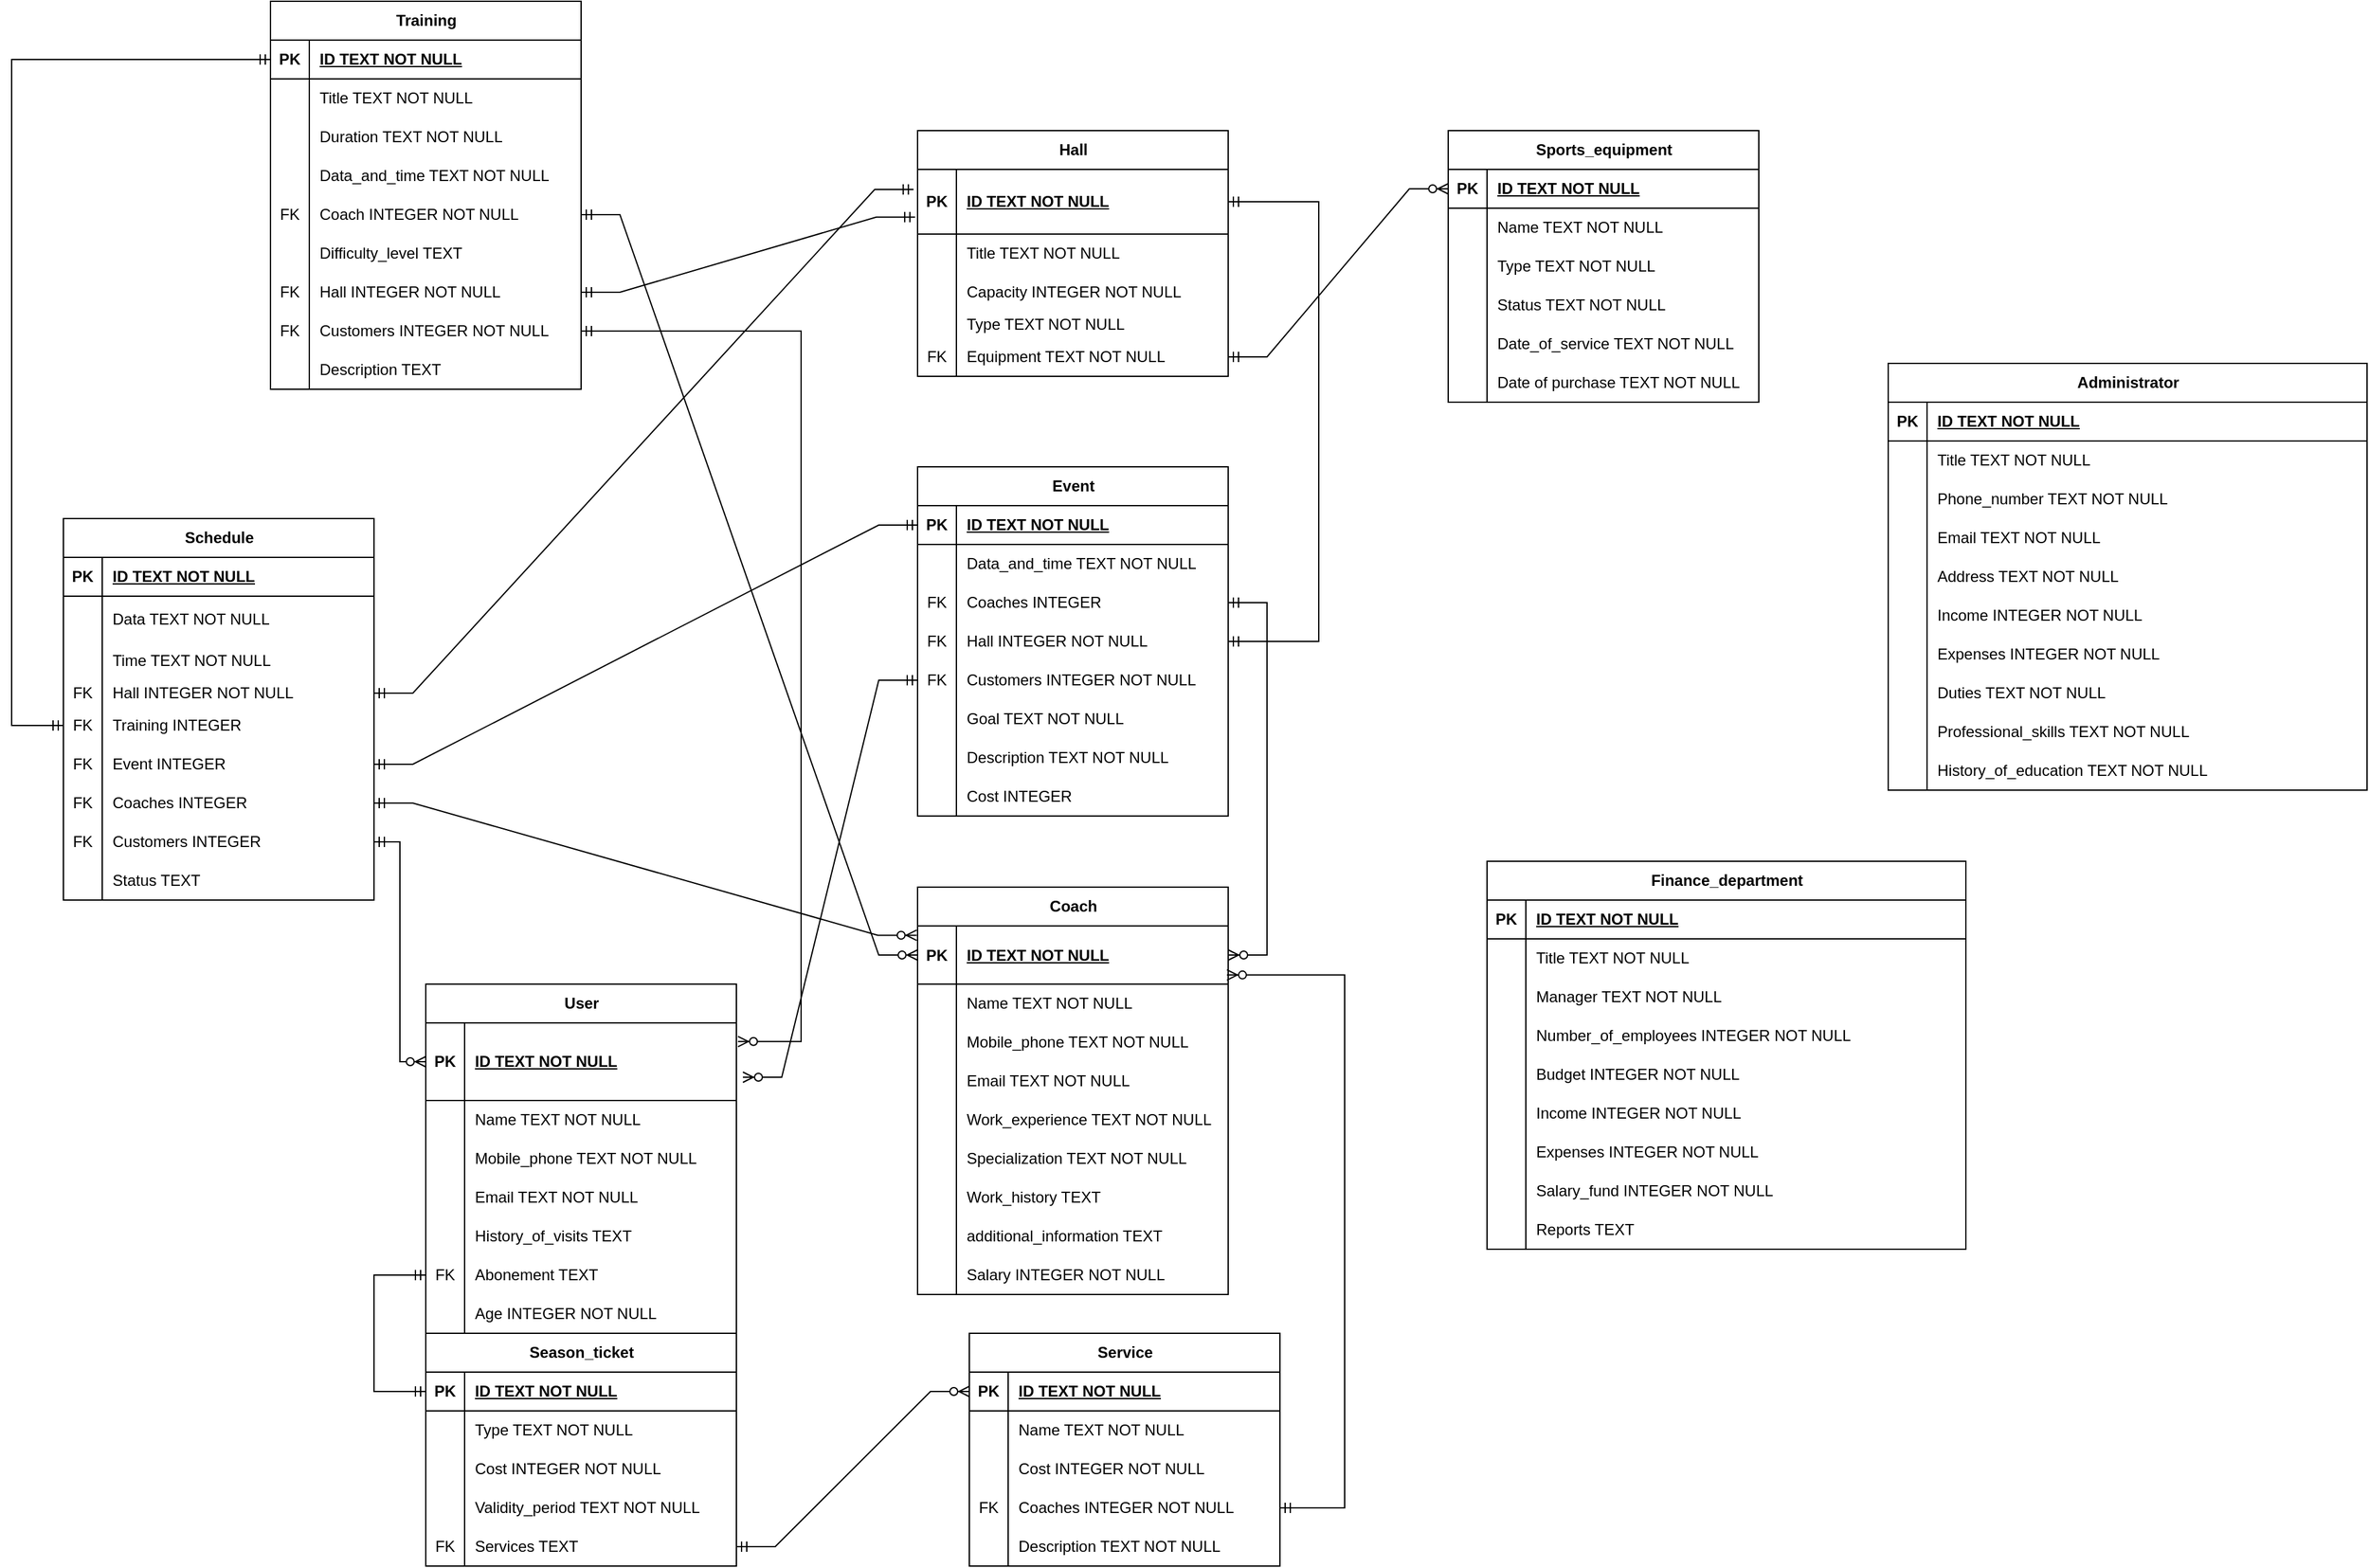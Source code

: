 <mxfile version="24.2.2" type="google">
  <diagram name="Страница — 1" id="cGXlKhkxXxBGeFHL_nbk">
    <mxGraphModel grid="1" page="1" gridSize="10" guides="1" tooltips="1" connect="1" arrows="1" fold="1" pageScale="1" pageWidth="827" pageHeight="1169" math="0" shadow="0">
      <root>
        <mxCell id="0" />
        <mxCell id="1" parent="0" />
        <mxCell id="qVxsl37cdFconITRHWYm-2" value="User" style="shape=table;startSize=30;container=1;collapsible=1;childLayout=tableLayout;fixedRows=1;rowLines=0;fontStyle=1;align=center;resizeLast=1;html=1;" vertex="1" parent="1">
          <mxGeometry x="850" y="680" width="240" height="270.0" as="geometry" />
        </mxCell>
        <mxCell id="qVxsl37cdFconITRHWYm-3" value="" style="shape=tableRow;horizontal=0;startSize=0;swimlaneHead=0;swimlaneBody=0;fillColor=none;collapsible=0;dropTarget=0;points=[[0,0.5],[1,0.5]];portConstraint=eastwest;top=0;left=0;right=0;bottom=1;" vertex="1" parent="qVxsl37cdFconITRHWYm-2">
          <mxGeometry y="30" width="240" height="60" as="geometry" />
        </mxCell>
        <mxCell id="qVxsl37cdFconITRHWYm-4" value="PK" style="shape=partialRectangle;connectable=0;fillColor=none;top=0;left=0;bottom=0;right=0;fontStyle=1;overflow=hidden;whiteSpace=wrap;html=1;" vertex="1" parent="qVxsl37cdFconITRHWYm-3">
          <mxGeometry width="30" height="60" as="geometry">
            <mxRectangle width="30" height="60" as="alternateBounds" />
          </mxGeometry>
        </mxCell>
        <mxCell id="qVxsl37cdFconITRHWYm-5" value="ID TEXT NOT NULL" style="shape=partialRectangle;connectable=0;fillColor=none;top=0;left=0;bottom=0;right=0;align=left;spacingLeft=6;fontStyle=5;overflow=hidden;whiteSpace=wrap;html=1;" vertex="1" parent="qVxsl37cdFconITRHWYm-3">
          <mxGeometry x="30" width="210" height="60" as="geometry">
            <mxRectangle width="210" height="60" as="alternateBounds" />
          </mxGeometry>
        </mxCell>
        <mxCell id="qVxsl37cdFconITRHWYm-6" value="" style="shape=tableRow;horizontal=0;startSize=0;swimlaneHead=0;swimlaneBody=0;fillColor=none;collapsible=0;dropTarget=0;points=[[0,0.5],[1,0.5]];portConstraint=eastwest;top=0;left=0;right=0;bottom=0;" vertex="1" parent="qVxsl37cdFconITRHWYm-2">
          <mxGeometry y="90" width="240" height="30" as="geometry" />
        </mxCell>
        <mxCell id="qVxsl37cdFconITRHWYm-7" value="" style="shape=partialRectangle;connectable=0;fillColor=none;top=0;left=0;bottom=0;right=0;editable=1;overflow=hidden;whiteSpace=wrap;html=1;" vertex="1" parent="qVxsl37cdFconITRHWYm-6">
          <mxGeometry width="30" height="30" as="geometry">
            <mxRectangle width="30" height="30" as="alternateBounds" />
          </mxGeometry>
        </mxCell>
        <mxCell id="qVxsl37cdFconITRHWYm-8" value="Name TEXT NOT NULL" style="shape=partialRectangle;connectable=0;fillColor=none;top=0;left=0;bottom=0;right=0;align=left;spacingLeft=6;overflow=hidden;whiteSpace=wrap;html=1;" vertex="1" parent="qVxsl37cdFconITRHWYm-6">
          <mxGeometry x="30" width="210" height="30" as="geometry">
            <mxRectangle width="210" height="30" as="alternateBounds" />
          </mxGeometry>
        </mxCell>
        <mxCell id="qVxsl37cdFconITRHWYm-9" value="" style="shape=tableRow;horizontal=0;startSize=0;swimlaneHead=0;swimlaneBody=0;fillColor=none;collapsible=0;dropTarget=0;points=[[0,0.5],[1,0.5]];portConstraint=eastwest;top=0;left=0;right=0;bottom=0;" vertex="1" parent="qVxsl37cdFconITRHWYm-2">
          <mxGeometry y="120" width="240" height="30" as="geometry" />
        </mxCell>
        <mxCell id="qVxsl37cdFconITRHWYm-10" value="" style="shape=partialRectangle;connectable=0;fillColor=none;top=0;left=0;bottom=0;right=0;editable=1;overflow=hidden;whiteSpace=wrap;html=1;" vertex="1" parent="qVxsl37cdFconITRHWYm-9">
          <mxGeometry width="30" height="30" as="geometry">
            <mxRectangle width="30" height="30" as="alternateBounds" />
          </mxGeometry>
        </mxCell>
        <mxCell id="qVxsl37cdFconITRHWYm-11" value="Mobile_phone TEXT NOT NULL" style="shape=partialRectangle;connectable=0;fillColor=none;top=0;left=0;bottom=0;right=0;align=left;spacingLeft=6;overflow=hidden;whiteSpace=wrap;html=1;" vertex="1" parent="qVxsl37cdFconITRHWYm-9">
          <mxGeometry x="30" width="210" height="30" as="geometry">
            <mxRectangle width="210" height="30" as="alternateBounds" />
          </mxGeometry>
        </mxCell>
        <mxCell id="qVxsl37cdFconITRHWYm-12" value="" style="shape=tableRow;horizontal=0;startSize=0;swimlaneHead=0;swimlaneBody=0;fillColor=none;collapsible=0;dropTarget=0;points=[[0,0.5],[1,0.5]];portConstraint=eastwest;top=0;left=0;right=0;bottom=0;" vertex="1" parent="qVxsl37cdFconITRHWYm-2">
          <mxGeometry y="150" width="240" height="30" as="geometry" />
        </mxCell>
        <mxCell id="qVxsl37cdFconITRHWYm-13" value="" style="shape=partialRectangle;connectable=0;fillColor=none;top=0;left=0;bottom=0;right=0;editable=1;overflow=hidden;whiteSpace=wrap;html=1;" vertex="1" parent="qVxsl37cdFconITRHWYm-12">
          <mxGeometry width="30" height="30" as="geometry">
            <mxRectangle width="30" height="30" as="alternateBounds" />
          </mxGeometry>
        </mxCell>
        <mxCell id="qVxsl37cdFconITRHWYm-14" value="Email TEXT NOT NULL" style="shape=partialRectangle;connectable=0;fillColor=none;top=0;left=0;bottom=0;right=0;align=left;spacingLeft=6;overflow=hidden;whiteSpace=wrap;html=1;" vertex="1" parent="qVxsl37cdFconITRHWYm-12">
          <mxGeometry x="30" width="210" height="30" as="geometry">
            <mxRectangle width="210" height="30" as="alternateBounds" />
          </mxGeometry>
        </mxCell>
        <mxCell id="qVxsl37cdFconITRHWYm-15" value="" style="shape=tableRow;horizontal=0;startSize=0;swimlaneHead=0;swimlaneBody=0;fillColor=none;collapsible=0;dropTarget=0;points=[[0,0.5],[1,0.5]];portConstraint=eastwest;top=0;left=0;right=0;bottom=0;" vertex="1" parent="qVxsl37cdFconITRHWYm-2">
          <mxGeometry y="180" width="240" height="30" as="geometry" />
        </mxCell>
        <mxCell id="qVxsl37cdFconITRHWYm-16" value="" style="shape=partialRectangle;connectable=0;fillColor=none;top=0;left=0;bottom=0;right=0;editable=1;overflow=hidden;whiteSpace=wrap;html=1;" vertex="1" parent="qVxsl37cdFconITRHWYm-15">
          <mxGeometry width="30" height="30" as="geometry">
            <mxRectangle width="30" height="30" as="alternateBounds" />
          </mxGeometry>
        </mxCell>
        <mxCell id="qVxsl37cdFconITRHWYm-17" value="History_of_visits TEXT" style="shape=partialRectangle;connectable=0;fillColor=none;top=0;left=0;bottom=0;right=0;align=left;spacingLeft=6;overflow=hidden;whiteSpace=wrap;html=1;" vertex="1" parent="qVxsl37cdFconITRHWYm-15">
          <mxGeometry x="30" width="210" height="30" as="geometry">
            <mxRectangle width="210" height="30" as="alternateBounds" />
          </mxGeometry>
        </mxCell>
        <mxCell id="qVxsl37cdFconITRHWYm-18" value="" style="shape=tableRow;horizontal=0;startSize=0;swimlaneHead=0;swimlaneBody=0;fillColor=none;collapsible=0;dropTarget=0;points=[[0,0.5],[1,0.5]];portConstraint=eastwest;top=0;left=0;right=0;bottom=0;" vertex="1" parent="qVxsl37cdFconITRHWYm-2">
          <mxGeometry y="210" width="240" height="30" as="geometry" />
        </mxCell>
        <mxCell id="qVxsl37cdFconITRHWYm-19" value="FK" style="shape=partialRectangle;connectable=0;fillColor=none;top=0;left=0;bottom=0;right=0;editable=1;overflow=hidden;whiteSpace=wrap;html=1;" vertex="1" parent="qVxsl37cdFconITRHWYm-18">
          <mxGeometry width="30" height="30" as="geometry">
            <mxRectangle width="30" height="30" as="alternateBounds" />
          </mxGeometry>
        </mxCell>
        <mxCell id="qVxsl37cdFconITRHWYm-20" value="Abonement TEXT" style="shape=partialRectangle;connectable=0;fillColor=none;top=0;left=0;bottom=0;right=0;align=left;spacingLeft=6;overflow=hidden;whiteSpace=wrap;html=1;" vertex="1" parent="qVxsl37cdFconITRHWYm-18">
          <mxGeometry x="30" width="210" height="30" as="geometry">
            <mxRectangle width="210" height="30" as="alternateBounds" />
          </mxGeometry>
        </mxCell>
        <mxCell id="qVxsl37cdFconITRHWYm-21" value="" style="shape=tableRow;horizontal=0;startSize=0;swimlaneHead=0;swimlaneBody=0;fillColor=none;collapsible=0;dropTarget=0;points=[[0,0.5],[1,0.5]];portConstraint=eastwest;top=0;left=0;right=0;bottom=0;" vertex="1" parent="qVxsl37cdFconITRHWYm-2">
          <mxGeometry y="240" width="240" height="30" as="geometry" />
        </mxCell>
        <mxCell id="qVxsl37cdFconITRHWYm-22" value="" style="shape=partialRectangle;connectable=0;fillColor=none;top=0;left=0;bottom=0;right=0;editable=1;overflow=hidden;whiteSpace=wrap;html=1;" vertex="1" parent="qVxsl37cdFconITRHWYm-21">
          <mxGeometry width="30" height="30" as="geometry">
            <mxRectangle width="30" height="30" as="alternateBounds" />
          </mxGeometry>
        </mxCell>
        <mxCell id="qVxsl37cdFconITRHWYm-23" value="Age INTEGER NOT NULL" style="shape=partialRectangle;connectable=0;fillColor=none;top=0;left=0;bottom=0;right=0;align=left;spacingLeft=6;overflow=hidden;whiteSpace=wrap;html=1;" vertex="1" parent="qVxsl37cdFconITRHWYm-21">
          <mxGeometry x="30" width="210" height="30" as="geometry">
            <mxRectangle width="210" height="30" as="alternateBounds" />
          </mxGeometry>
        </mxCell>
        <mxCell id="qVxsl37cdFconITRHWYm-28" value="Сoach" style="shape=table;startSize=30;container=1;collapsible=1;childLayout=tableLayout;fixedRows=1;rowLines=0;fontStyle=1;align=center;resizeLast=1;html=1;" vertex="1" parent="1">
          <mxGeometry x="1230" y="605" width="240" height="315.0" as="geometry" />
        </mxCell>
        <mxCell id="qVxsl37cdFconITRHWYm-29" value="" style="shape=tableRow;horizontal=0;startSize=0;swimlaneHead=0;swimlaneBody=0;fillColor=none;collapsible=0;dropTarget=0;points=[[0,0.5],[1,0.5]];portConstraint=eastwest;top=0;left=0;right=0;bottom=1;" vertex="1" parent="qVxsl37cdFconITRHWYm-28">
          <mxGeometry y="30" width="240" height="45" as="geometry" />
        </mxCell>
        <mxCell id="qVxsl37cdFconITRHWYm-30" value="PK" style="shape=partialRectangle;connectable=0;fillColor=none;top=0;left=0;bottom=0;right=0;fontStyle=1;overflow=hidden;whiteSpace=wrap;html=1;" vertex="1" parent="qVxsl37cdFconITRHWYm-29">
          <mxGeometry width="30" height="45" as="geometry">
            <mxRectangle width="30" height="45" as="alternateBounds" />
          </mxGeometry>
        </mxCell>
        <mxCell id="qVxsl37cdFconITRHWYm-31" value="ID TEXT NOT NULL" style="shape=partialRectangle;connectable=0;fillColor=none;top=0;left=0;bottom=0;right=0;align=left;spacingLeft=6;fontStyle=5;overflow=hidden;whiteSpace=wrap;html=1;" vertex="1" parent="qVxsl37cdFconITRHWYm-29">
          <mxGeometry x="30" width="210" height="45" as="geometry">
            <mxRectangle width="210" height="45" as="alternateBounds" />
          </mxGeometry>
        </mxCell>
        <mxCell id="qVxsl37cdFconITRHWYm-32" value="" style="shape=tableRow;horizontal=0;startSize=0;swimlaneHead=0;swimlaneBody=0;fillColor=none;collapsible=0;dropTarget=0;points=[[0,0.5],[1,0.5]];portConstraint=eastwest;top=0;left=0;right=0;bottom=0;" vertex="1" parent="qVxsl37cdFconITRHWYm-28">
          <mxGeometry y="75" width="240" height="30" as="geometry" />
        </mxCell>
        <mxCell id="qVxsl37cdFconITRHWYm-33" value="" style="shape=partialRectangle;connectable=0;fillColor=none;top=0;left=0;bottom=0;right=0;editable=1;overflow=hidden;whiteSpace=wrap;html=1;" vertex="1" parent="qVxsl37cdFconITRHWYm-32">
          <mxGeometry width="30" height="30" as="geometry">
            <mxRectangle width="30" height="30" as="alternateBounds" />
          </mxGeometry>
        </mxCell>
        <mxCell id="qVxsl37cdFconITRHWYm-34" value="Name TEXT NOT NULL" style="shape=partialRectangle;connectable=0;fillColor=none;top=0;left=0;bottom=0;right=0;align=left;spacingLeft=6;overflow=hidden;whiteSpace=wrap;html=1;" vertex="1" parent="qVxsl37cdFconITRHWYm-32">
          <mxGeometry x="30" width="210" height="30" as="geometry">
            <mxRectangle width="210" height="30" as="alternateBounds" />
          </mxGeometry>
        </mxCell>
        <mxCell id="qVxsl37cdFconITRHWYm-35" value="" style="shape=tableRow;horizontal=0;startSize=0;swimlaneHead=0;swimlaneBody=0;fillColor=none;collapsible=0;dropTarget=0;points=[[0,0.5],[1,0.5]];portConstraint=eastwest;top=0;left=0;right=0;bottom=0;" vertex="1" parent="qVxsl37cdFconITRHWYm-28">
          <mxGeometry y="105" width="240" height="30" as="geometry" />
        </mxCell>
        <mxCell id="qVxsl37cdFconITRHWYm-36" value="" style="shape=partialRectangle;connectable=0;fillColor=none;top=0;left=0;bottom=0;right=0;editable=1;overflow=hidden;whiteSpace=wrap;html=1;" vertex="1" parent="qVxsl37cdFconITRHWYm-35">
          <mxGeometry width="30" height="30" as="geometry">
            <mxRectangle width="30" height="30" as="alternateBounds" />
          </mxGeometry>
        </mxCell>
        <mxCell id="qVxsl37cdFconITRHWYm-37" value="Mobile_phone TEXT NOT NULL" style="shape=partialRectangle;connectable=0;fillColor=none;top=0;left=0;bottom=0;right=0;align=left;spacingLeft=6;overflow=hidden;whiteSpace=wrap;html=1;" vertex="1" parent="qVxsl37cdFconITRHWYm-35">
          <mxGeometry x="30" width="210" height="30" as="geometry">
            <mxRectangle width="210" height="30" as="alternateBounds" />
          </mxGeometry>
        </mxCell>
        <mxCell id="qVxsl37cdFconITRHWYm-38" value="" style="shape=tableRow;horizontal=0;startSize=0;swimlaneHead=0;swimlaneBody=0;fillColor=none;collapsible=0;dropTarget=0;points=[[0,0.5],[1,0.5]];portConstraint=eastwest;top=0;left=0;right=0;bottom=0;" vertex="1" parent="qVxsl37cdFconITRHWYm-28">
          <mxGeometry y="135" width="240" height="30" as="geometry" />
        </mxCell>
        <mxCell id="qVxsl37cdFconITRHWYm-39" value="" style="shape=partialRectangle;connectable=0;fillColor=none;top=0;left=0;bottom=0;right=0;editable=1;overflow=hidden;whiteSpace=wrap;html=1;" vertex="1" parent="qVxsl37cdFconITRHWYm-38">
          <mxGeometry width="30" height="30" as="geometry">
            <mxRectangle width="30" height="30" as="alternateBounds" />
          </mxGeometry>
        </mxCell>
        <mxCell id="qVxsl37cdFconITRHWYm-40" value="Email TEXT NOT NULL" style="shape=partialRectangle;connectable=0;fillColor=none;top=0;left=0;bottom=0;right=0;align=left;spacingLeft=6;overflow=hidden;whiteSpace=wrap;html=1;" vertex="1" parent="qVxsl37cdFconITRHWYm-38">
          <mxGeometry x="30" width="210" height="30" as="geometry">
            <mxRectangle width="210" height="30" as="alternateBounds" />
          </mxGeometry>
        </mxCell>
        <mxCell id="qVxsl37cdFconITRHWYm-41" value="" style="shape=tableRow;horizontal=0;startSize=0;swimlaneHead=0;swimlaneBody=0;fillColor=none;collapsible=0;dropTarget=0;points=[[0,0.5],[1,0.5]];portConstraint=eastwest;top=0;left=0;right=0;bottom=0;" vertex="1" parent="qVxsl37cdFconITRHWYm-28">
          <mxGeometry y="165" width="240" height="30" as="geometry" />
        </mxCell>
        <mxCell id="qVxsl37cdFconITRHWYm-42" value="" style="shape=partialRectangle;connectable=0;fillColor=none;top=0;left=0;bottom=0;right=0;editable=1;overflow=hidden;whiteSpace=wrap;html=1;" vertex="1" parent="qVxsl37cdFconITRHWYm-41">
          <mxGeometry width="30" height="30" as="geometry">
            <mxRectangle width="30" height="30" as="alternateBounds" />
          </mxGeometry>
        </mxCell>
        <mxCell id="qVxsl37cdFconITRHWYm-43" value="Work_experience TEXT NOT NULL" style="shape=partialRectangle;connectable=0;fillColor=none;top=0;left=0;bottom=0;right=0;align=left;spacingLeft=6;overflow=hidden;whiteSpace=wrap;html=1;" vertex="1" parent="qVxsl37cdFconITRHWYm-41">
          <mxGeometry x="30" width="210" height="30" as="geometry">
            <mxRectangle width="210" height="30" as="alternateBounds" />
          </mxGeometry>
        </mxCell>
        <mxCell id="qVxsl37cdFconITRHWYm-44" value="" style="shape=tableRow;horizontal=0;startSize=0;swimlaneHead=0;swimlaneBody=0;fillColor=none;collapsible=0;dropTarget=0;points=[[0,0.5],[1,0.5]];portConstraint=eastwest;top=0;left=0;right=0;bottom=0;" vertex="1" parent="qVxsl37cdFconITRHWYm-28">
          <mxGeometry y="195" width="240" height="30" as="geometry" />
        </mxCell>
        <mxCell id="qVxsl37cdFconITRHWYm-45" value="" style="shape=partialRectangle;connectable=0;fillColor=none;top=0;left=0;bottom=0;right=0;editable=1;overflow=hidden;whiteSpace=wrap;html=1;" vertex="1" parent="qVxsl37cdFconITRHWYm-44">
          <mxGeometry width="30" height="30" as="geometry">
            <mxRectangle width="30" height="30" as="alternateBounds" />
          </mxGeometry>
        </mxCell>
        <mxCell id="qVxsl37cdFconITRHWYm-46" value="Specialization TEXT NOT NULL" style="shape=partialRectangle;connectable=0;fillColor=none;top=0;left=0;bottom=0;right=0;align=left;spacingLeft=6;overflow=hidden;whiteSpace=wrap;html=1;" vertex="1" parent="qVxsl37cdFconITRHWYm-44">
          <mxGeometry x="30" width="210" height="30" as="geometry">
            <mxRectangle width="210" height="30" as="alternateBounds" />
          </mxGeometry>
        </mxCell>
        <mxCell id="qVxsl37cdFconITRHWYm-47" value="" style="shape=tableRow;horizontal=0;startSize=0;swimlaneHead=0;swimlaneBody=0;fillColor=none;collapsible=0;dropTarget=0;points=[[0,0.5],[1,0.5]];portConstraint=eastwest;top=0;left=0;right=0;bottom=0;" vertex="1" parent="qVxsl37cdFconITRHWYm-28">
          <mxGeometry y="225" width="240" height="30" as="geometry" />
        </mxCell>
        <mxCell id="qVxsl37cdFconITRHWYm-48" value="" style="shape=partialRectangle;connectable=0;fillColor=none;top=0;left=0;bottom=0;right=0;editable=1;overflow=hidden;whiteSpace=wrap;html=1;" vertex="1" parent="qVxsl37cdFconITRHWYm-47">
          <mxGeometry width="30" height="30" as="geometry">
            <mxRectangle width="30" height="30" as="alternateBounds" />
          </mxGeometry>
        </mxCell>
        <mxCell id="qVxsl37cdFconITRHWYm-49" value="Work_history TEXT" style="shape=partialRectangle;connectable=0;fillColor=none;top=0;left=0;bottom=0;right=0;align=left;spacingLeft=6;overflow=hidden;whiteSpace=wrap;html=1;" vertex="1" parent="qVxsl37cdFconITRHWYm-47">
          <mxGeometry x="30" width="210" height="30" as="geometry">
            <mxRectangle width="210" height="30" as="alternateBounds" />
          </mxGeometry>
        </mxCell>
        <mxCell id="qVxsl37cdFconITRHWYm-50" value="" style="shape=tableRow;horizontal=0;startSize=0;swimlaneHead=0;swimlaneBody=0;fillColor=none;collapsible=0;dropTarget=0;points=[[0,0.5],[1,0.5]];portConstraint=eastwest;top=0;left=0;right=0;bottom=0;" vertex="1" parent="qVxsl37cdFconITRHWYm-28">
          <mxGeometry y="255" width="240" height="30" as="geometry" />
        </mxCell>
        <mxCell id="qVxsl37cdFconITRHWYm-51" value="" style="shape=partialRectangle;connectable=0;fillColor=none;top=0;left=0;bottom=0;right=0;editable=1;overflow=hidden;whiteSpace=wrap;html=1;" vertex="1" parent="qVxsl37cdFconITRHWYm-50">
          <mxGeometry width="30" height="30" as="geometry">
            <mxRectangle width="30" height="30" as="alternateBounds" />
          </mxGeometry>
        </mxCell>
        <mxCell id="qVxsl37cdFconITRHWYm-52" value="additional_information TEXT" style="shape=partialRectangle;connectable=0;fillColor=none;top=0;left=0;bottom=0;right=0;align=left;spacingLeft=6;overflow=hidden;whiteSpace=wrap;html=1;" vertex="1" parent="qVxsl37cdFconITRHWYm-50">
          <mxGeometry x="30" width="210" height="30" as="geometry">
            <mxRectangle width="210" height="30" as="alternateBounds" />
          </mxGeometry>
        </mxCell>
        <mxCell id="qVxsl37cdFconITRHWYm-53" value="" style="shape=tableRow;horizontal=0;startSize=0;swimlaneHead=0;swimlaneBody=0;fillColor=none;collapsible=0;dropTarget=0;points=[[0,0.5],[1,0.5]];portConstraint=eastwest;top=0;left=0;right=0;bottom=0;" vertex="1" parent="qVxsl37cdFconITRHWYm-28">
          <mxGeometry y="285" width="240" height="30" as="geometry" />
        </mxCell>
        <mxCell id="qVxsl37cdFconITRHWYm-54" value="" style="shape=partialRectangle;connectable=0;fillColor=none;top=0;left=0;bottom=0;right=0;editable=1;overflow=hidden;whiteSpace=wrap;html=1;" vertex="1" parent="qVxsl37cdFconITRHWYm-53">
          <mxGeometry width="30" height="30" as="geometry">
            <mxRectangle width="30" height="30" as="alternateBounds" />
          </mxGeometry>
        </mxCell>
        <mxCell id="qVxsl37cdFconITRHWYm-55" value="Salary INTEGER NOT NULL" style="shape=partialRectangle;connectable=0;fillColor=none;top=0;left=0;bottom=0;right=0;align=left;spacingLeft=6;overflow=hidden;whiteSpace=wrap;html=1;" vertex="1" parent="qVxsl37cdFconITRHWYm-53">
          <mxGeometry x="30" width="210" height="30" as="geometry">
            <mxRectangle width="210" height="30" as="alternateBounds" />
          </mxGeometry>
        </mxCell>
        <mxCell id="qVxsl37cdFconITRHWYm-56" value="Season_ticket" style="shape=table;startSize=30;container=1;collapsible=1;childLayout=tableLayout;fixedRows=1;rowLines=0;fontStyle=1;align=center;resizeLast=1;html=1;" vertex="1" parent="1">
          <mxGeometry x="850" y="950" width="240" height="180" as="geometry" />
        </mxCell>
        <mxCell id="qVxsl37cdFconITRHWYm-57" value="" style="shape=tableRow;horizontal=0;startSize=0;swimlaneHead=0;swimlaneBody=0;fillColor=none;collapsible=0;dropTarget=0;points=[[0,0.5],[1,0.5]];portConstraint=eastwest;top=0;left=0;right=0;bottom=1;" vertex="1" parent="qVxsl37cdFconITRHWYm-56">
          <mxGeometry y="30" width="240" height="30" as="geometry" />
        </mxCell>
        <mxCell id="qVxsl37cdFconITRHWYm-58" value="PK" style="shape=partialRectangle;connectable=0;fillColor=none;top=0;left=0;bottom=0;right=0;fontStyle=1;overflow=hidden;whiteSpace=wrap;html=1;" vertex="1" parent="qVxsl37cdFconITRHWYm-57">
          <mxGeometry width="30" height="30" as="geometry">
            <mxRectangle width="30" height="30" as="alternateBounds" />
          </mxGeometry>
        </mxCell>
        <mxCell id="qVxsl37cdFconITRHWYm-59" value="ID TEXT NOT NULL" style="shape=partialRectangle;connectable=0;fillColor=none;top=0;left=0;bottom=0;right=0;align=left;spacingLeft=6;fontStyle=5;overflow=hidden;whiteSpace=wrap;html=1;" vertex="1" parent="qVxsl37cdFconITRHWYm-57">
          <mxGeometry x="30" width="210" height="30" as="geometry">
            <mxRectangle width="210" height="30" as="alternateBounds" />
          </mxGeometry>
        </mxCell>
        <mxCell id="qVxsl37cdFconITRHWYm-60" value="" style="shape=tableRow;horizontal=0;startSize=0;swimlaneHead=0;swimlaneBody=0;fillColor=none;collapsible=0;dropTarget=0;points=[[0,0.5],[1,0.5]];portConstraint=eastwest;top=0;left=0;right=0;bottom=0;" vertex="1" parent="qVxsl37cdFconITRHWYm-56">
          <mxGeometry y="60" width="240" height="30" as="geometry" />
        </mxCell>
        <mxCell id="qVxsl37cdFconITRHWYm-61" value="" style="shape=partialRectangle;connectable=0;fillColor=none;top=0;left=0;bottom=0;right=0;editable=1;overflow=hidden;whiteSpace=wrap;html=1;" vertex="1" parent="qVxsl37cdFconITRHWYm-60">
          <mxGeometry width="30" height="30" as="geometry">
            <mxRectangle width="30" height="30" as="alternateBounds" />
          </mxGeometry>
        </mxCell>
        <mxCell id="qVxsl37cdFconITRHWYm-62" value="Type TEXT NOT NULL" style="shape=partialRectangle;connectable=0;fillColor=none;top=0;left=0;bottom=0;right=0;align=left;spacingLeft=6;overflow=hidden;whiteSpace=wrap;html=1;" vertex="1" parent="qVxsl37cdFconITRHWYm-60">
          <mxGeometry x="30" width="210" height="30" as="geometry">
            <mxRectangle width="210" height="30" as="alternateBounds" />
          </mxGeometry>
        </mxCell>
        <mxCell id="qVxsl37cdFconITRHWYm-63" value="" style="shape=tableRow;horizontal=0;startSize=0;swimlaneHead=0;swimlaneBody=0;fillColor=none;collapsible=0;dropTarget=0;points=[[0,0.5],[1,0.5]];portConstraint=eastwest;top=0;left=0;right=0;bottom=0;" vertex="1" parent="qVxsl37cdFconITRHWYm-56">
          <mxGeometry y="90" width="240" height="30" as="geometry" />
        </mxCell>
        <mxCell id="qVxsl37cdFconITRHWYm-64" value="" style="shape=partialRectangle;connectable=0;fillColor=none;top=0;left=0;bottom=0;right=0;editable=1;overflow=hidden;whiteSpace=wrap;html=1;" vertex="1" parent="qVxsl37cdFconITRHWYm-63">
          <mxGeometry width="30" height="30" as="geometry">
            <mxRectangle width="30" height="30" as="alternateBounds" />
          </mxGeometry>
        </mxCell>
        <mxCell id="qVxsl37cdFconITRHWYm-65" value="Cost INTEGER NOT NULL" style="shape=partialRectangle;connectable=0;fillColor=none;top=0;left=0;bottom=0;right=0;align=left;spacingLeft=6;overflow=hidden;whiteSpace=wrap;html=1;" vertex="1" parent="qVxsl37cdFconITRHWYm-63">
          <mxGeometry x="30" width="210" height="30" as="geometry">
            <mxRectangle width="210" height="30" as="alternateBounds" />
          </mxGeometry>
        </mxCell>
        <mxCell id="qVxsl37cdFconITRHWYm-66" value="" style="shape=tableRow;horizontal=0;startSize=0;swimlaneHead=0;swimlaneBody=0;fillColor=none;collapsible=0;dropTarget=0;points=[[0,0.5],[1,0.5]];portConstraint=eastwest;top=0;left=0;right=0;bottom=0;" vertex="1" parent="qVxsl37cdFconITRHWYm-56">
          <mxGeometry y="120" width="240" height="30" as="geometry" />
        </mxCell>
        <mxCell id="qVxsl37cdFconITRHWYm-67" value="" style="shape=partialRectangle;connectable=0;fillColor=none;top=0;left=0;bottom=0;right=0;editable=1;overflow=hidden;whiteSpace=wrap;html=1;" vertex="1" parent="qVxsl37cdFconITRHWYm-66">
          <mxGeometry width="30" height="30" as="geometry">
            <mxRectangle width="30" height="30" as="alternateBounds" />
          </mxGeometry>
        </mxCell>
        <mxCell id="qVxsl37cdFconITRHWYm-68" value="Validity_period TEXT NOT NULL" style="shape=partialRectangle;connectable=0;fillColor=none;top=0;left=0;bottom=0;right=0;align=left;spacingLeft=6;overflow=hidden;whiteSpace=wrap;html=1;" vertex="1" parent="qVxsl37cdFconITRHWYm-66">
          <mxGeometry x="30" width="210" height="30" as="geometry">
            <mxRectangle width="210" height="30" as="alternateBounds" />
          </mxGeometry>
        </mxCell>
        <mxCell id="qVxsl37cdFconITRHWYm-69" value="" style="shape=tableRow;horizontal=0;startSize=0;swimlaneHead=0;swimlaneBody=0;fillColor=none;collapsible=0;dropTarget=0;points=[[0,0.5],[1,0.5]];portConstraint=eastwest;top=0;left=0;right=0;bottom=0;" vertex="1" parent="qVxsl37cdFconITRHWYm-56">
          <mxGeometry y="150" width="240" height="30" as="geometry" />
        </mxCell>
        <mxCell id="qVxsl37cdFconITRHWYm-70" value="FK" style="shape=partialRectangle;connectable=0;fillColor=none;top=0;left=0;bottom=0;right=0;editable=1;overflow=hidden;whiteSpace=wrap;html=1;" vertex="1" parent="qVxsl37cdFconITRHWYm-69">
          <mxGeometry width="30" height="30" as="geometry">
            <mxRectangle width="30" height="30" as="alternateBounds" />
          </mxGeometry>
        </mxCell>
        <mxCell id="qVxsl37cdFconITRHWYm-71" value="Services TEXT" style="shape=partialRectangle;connectable=0;fillColor=none;top=0;left=0;bottom=0;right=0;align=left;spacingLeft=6;overflow=hidden;whiteSpace=wrap;html=1;" vertex="1" parent="qVxsl37cdFconITRHWYm-69">
          <mxGeometry x="30" width="210" height="30" as="geometry">
            <mxRectangle width="210" height="30" as="alternateBounds" />
          </mxGeometry>
        </mxCell>
        <mxCell id="qVxsl37cdFconITRHWYm-84" value="Hall" style="shape=table;startSize=30;container=1;collapsible=1;childLayout=tableLayout;fixedRows=1;rowLines=0;fontStyle=1;align=center;resizeLast=1;html=1;" vertex="1" parent="1">
          <mxGeometry x="1230" y="20" width="240" height="190" as="geometry" />
        </mxCell>
        <mxCell id="qVxsl37cdFconITRHWYm-85" value="" style="shape=tableRow;horizontal=0;startSize=0;swimlaneHead=0;swimlaneBody=0;fillColor=none;collapsible=0;dropTarget=0;points=[[0,0.5],[1,0.5]];portConstraint=eastwest;top=0;left=0;right=0;bottom=1;" vertex="1" parent="qVxsl37cdFconITRHWYm-84">
          <mxGeometry y="30" width="240" height="50" as="geometry" />
        </mxCell>
        <mxCell id="qVxsl37cdFconITRHWYm-86" value="PK" style="shape=partialRectangle;connectable=0;fillColor=none;top=0;left=0;bottom=0;right=0;fontStyle=1;overflow=hidden;whiteSpace=wrap;html=1;" vertex="1" parent="qVxsl37cdFconITRHWYm-85">
          <mxGeometry width="30" height="50" as="geometry">
            <mxRectangle width="30" height="50" as="alternateBounds" />
          </mxGeometry>
        </mxCell>
        <mxCell id="qVxsl37cdFconITRHWYm-87" value="ID TEXT NOT NULL" style="shape=partialRectangle;connectable=0;fillColor=none;top=0;left=0;bottom=0;right=0;align=left;spacingLeft=6;fontStyle=5;overflow=hidden;whiteSpace=wrap;html=1;" vertex="1" parent="qVxsl37cdFconITRHWYm-85">
          <mxGeometry x="30" width="210" height="50" as="geometry">
            <mxRectangle width="210" height="50" as="alternateBounds" />
          </mxGeometry>
        </mxCell>
        <mxCell id="qVxsl37cdFconITRHWYm-88" value="" style="shape=tableRow;horizontal=0;startSize=0;swimlaneHead=0;swimlaneBody=0;fillColor=none;collapsible=0;dropTarget=0;points=[[0,0.5],[1,0.5]];portConstraint=eastwest;top=0;left=0;right=0;bottom=0;" vertex="1" parent="qVxsl37cdFconITRHWYm-84">
          <mxGeometry y="80" width="240" height="30" as="geometry" />
        </mxCell>
        <mxCell id="qVxsl37cdFconITRHWYm-89" value="" style="shape=partialRectangle;connectable=0;fillColor=none;top=0;left=0;bottom=0;right=0;editable=1;overflow=hidden;whiteSpace=wrap;html=1;" vertex="1" parent="qVxsl37cdFconITRHWYm-88">
          <mxGeometry width="30" height="30" as="geometry">
            <mxRectangle width="30" height="30" as="alternateBounds" />
          </mxGeometry>
        </mxCell>
        <mxCell id="qVxsl37cdFconITRHWYm-90" value="Title TEXT NOT NULL" style="shape=partialRectangle;connectable=0;fillColor=none;top=0;left=0;bottom=0;right=0;align=left;spacingLeft=6;overflow=hidden;whiteSpace=wrap;html=1;" vertex="1" parent="qVxsl37cdFconITRHWYm-88">
          <mxGeometry x="30" width="210" height="30" as="geometry">
            <mxRectangle width="210" height="30" as="alternateBounds" />
          </mxGeometry>
        </mxCell>
        <mxCell id="qVxsl37cdFconITRHWYm-91" value="" style="shape=tableRow;horizontal=0;startSize=0;swimlaneHead=0;swimlaneBody=0;fillColor=none;collapsible=0;dropTarget=0;points=[[0,0.5],[1,0.5]];portConstraint=eastwest;top=0;left=0;right=0;bottom=0;" vertex="1" parent="qVxsl37cdFconITRHWYm-84">
          <mxGeometry y="110" width="240" height="30" as="geometry" />
        </mxCell>
        <mxCell id="qVxsl37cdFconITRHWYm-92" value="" style="shape=partialRectangle;connectable=0;fillColor=none;top=0;left=0;bottom=0;right=0;editable=1;overflow=hidden;whiteSpace=wrap;html=1;" vertex="1" parent="qVxsl37cdFconITRHWYm-91">
          <mxGeometry width="30" height="30" as="geometry">
            <mxRectangle width="30" height="30" as="alternateBounds" />
          </mxGeometry>
        </mxCell>
        <mxCell id="qVxsl37cdFconITRHWYm-93" value="Capacity INTEGER NOT NULL" style="shape=partialRectangle;connectable=0;fillColor=none;top=0;left=0;bottom=0;right=0;align=left;spacingLeft=6;overflow=hidden;whiteSpace=wrap;html=1;" vertex="1" parent="qVxsl37cdFconITRHWYm-91">
          <mxGeometry x="30" width="210" height="30" as="geometry">
            <mxRectangle width="210" height="30" as="alternateBounds" />
          </mxGeometry>
        </mxCell>
        <mxCell id="qVxsl37cdFconITRHWYm-94" value="" style="shape=tableRow;horizontal=0;startSize=0;swimlaneHead=0;swimlaneBody=0;fillColor=none;collapsible=0;dropTarget=0;points=[[0,0.5],[1,0.5]];portConstraint=eastwest;top=0;left=0;right=0;bottom=0;" vertex="1" parent="qVxsl37cdFconITRHWYm-84">
          <mxGeometry y="140" width="240" height="20" as="geometry" />
        </mxCell>
        <mxCell id="qVxsl37cdFconITRHWYm-95" value="" style="shape=partialRectangle;connectable=0;fillColor=none;top=0;left=0;bottom=0;right=0;editable=1;overflow=hidden;whiteSpace=wrap;html=1;" vertex="1" parent="qVxsl37cdFconITRHWYm-94">
          <mxGeometry width="30" height="20" as="geometry">
            <mxRectangle width="30" height="20" as="alternateBounds" />
          </mxGeometry>
        </mxCell>
        <mxCell id="qVxsl37cdFconITRHWYm-96" value="Type TEXT NOT NULL" style="shape=partialRectangle;connectable=0;fillColor=none;top=0;left=0;bottom=0;right=0;align=left;spacingLeft=6;overflow=hidden;whiteSpace=wrap;html=1;" vertex="1" parent="qVxsl37cdFconITRHWYm-94">
          <mxGeometry x="30" width="210" height="20" as="geometry">
            <mxRectangle width="210" height="20" as="alternateBounds" />
          </mxGeometry>
        </mxCell>
        <mxCell id="qVxsl37cdFconITRHWYm-97" value="" style="shape=tableRow;horizontal=0;startSize=0;swimlaneHead=0;swimlaneBody=0;fillColor=none;collapsible=0;dropTarget=0;points=[[0,0.5],[1,0.5]];portConstraint=eastwest;top=0;left=0;right=0;bottom=0;" vertex="1" parent="qVxsl37cdFconITRHWYm-84">
          <mxGeometry y="160" width="240" height="30" as="geometry" />
        </mxCell>
        <mxCell id="qVxsl37cdFconITRHWYm-98" value="FK" style="shape=partialRectangle;connectable=0;fillColor=none;top=0;left=0;bottom=0;right=0;editable=1;overflow=hidden;whiteSpace=wrap;html=1;" vertex="1" parent="qVxsl37cdFconITRHWYm-97">
          <mxGeometry width="30" height="30" as="geometry">
            <mxRectangle width="30" height="30" as="alternateBounds" />
          </mxGeometry>
        </mxCell>
        <mxCell id="qVxsl37cdFconITRHWYm-99" value="Equipment TEXT NOT NULL" style="shape=partialRectangle;connectable=0;fillColor=none;top=0;left=0;bottom=0;right=0;align=left;spacingLeft=6;overflow=hidden;whiteSpace=wrap;html=1;" vertex="1" parent="qVxsl37cdFconITRHWYm-97">
          <mxGeometry x="30" width="210" height="30" as="geometry">
            <mxRectangle width="210" height="30" as="alternateBounds" />
          </mxGeometry>
        </mxCell>
        <mxCell id="qVxsl37cdFconITRHWYm-100" value="Schedule" style="shape=table;startSize=30;container=1;collapsible=1;childLayout=tableLayout;fixedRows=1;rowLines=0;fontStyle=1;align=center;resizeLast=1;html=1;" vertex="1" parent="1">
          <mxGeometry x="570" y="320" width="240" height="295" as="geometry" />
        </mxCell>
        <mxCell id="qVxsl37cdFconITRHWYm-101" value="" style="shape=tableRow;horizontal=0;startSize=0;swimlaneHead=0;swimlaneBody=0;fillColor=none;collapsible=0;dropTarget=0;points=[[0,0.5],[1,0.5]];portConstraint=eastwest;top=0;left=0;right=0;bottom=1;" vertex="1" parent="qVxsl37cdFconITRHWYm-100">
          <mxGeometry y="30" width="240" height="30" as="geometry" />
        </mxCell>
        <mxCell id="qVxsl37cdFconITRHWYm-102" value="PK" style="shape=partialRectangle;connectable=0;fillColor=none;top=0;left=0;bottom=0;right=0;fontStyle=1;overflow=hidden;whiteSpace=wrap;html=1;" vertex="1" parent="qVxsl37cdFconITRHWYm-101">
          <mxGeometry width="30" height="30" as="geometry">
            <mxRectangle width="30" height="30" as="alternateBounds" />
          </mxGeometry>
        </mxCell>
        <mxCell id="qVxsl37cdFconITRHWYm-103" value="ID TEXT NOT NULL" style="shape=partialRectangle;connectable=0;fillColor=none;top=0;left=0;bottom=0;right=0;align=left;spacingLeft=6;fontStyle=5;overflow=hidden;whiteSpace=wrap;html=1;" vertex="1" parent="qVxsl37cdFconITRHWYm-101">
          <mxGeometry x="30" width="210" height="30" as="geometry">
            <mxRectangle width="210" height="30" as="alternateBounds" />
          </mxGeometry>
        </mxCell>
        <mxCell id="qVxsl37cdFconITRHWYm-104" value="" style="shape=tableRow;horizontal=0;startSize=0;swimlaneHead=0;swimlaneBody=0;fillColor=none;collapsible=0;dropTarget=0;points=[[0,0.5],[1,0.5]];portConstraint=eastwest;top=0;left=0;right=0;bottom=0;" vertex="1" parent="qVxsl37cdFconITRHWYm-100">
          <mxGeometry y="60" width="240" height="35" as="geometry" />
        </mxCell>
        <mxCell id="qVxsl37cdFconITRHWYm-105" value="" style="shape=partialRectangle;connectable=0;fillColor=none;top=0;left=0;bottom=0;right=0;editable=1;overflow=hidden;whiteSpace=wrap;html=1;" vertex="1" parent="qVxsl37cdFconITRHWYm-104">
          <mxGeometry width="30" height="35" as="geometry">
            <mxRectangle width="30" height="35" as="alternateBounds" />
          </mxGeometry>
        </mxCell>
        <mxCell id="qVxsl37cdFconITRHWYm-106" value="Data TEXT NOT NULL" style="shape=partialRectangle;connectable=0;fillColor=none;top=0;left=0;bottom=0;right=0;align=left;spacingLeft=6;overflow=hidden;whiteSpace=wrap;html=1;" vertex="1" parent="qVxsl37cdFconITRHWYm-104">
          <mxGeometry x="30" width="210" height="35" as="geometry">
            <mxRectangle width="210" height="35" as="alternateBounds" />
          </mxGeometry>
        </mxCell>
        <mxCell id="qVxsl37cdFconITRHWYm-107" value="" style="shape=tableRow;horizontal=0;startSize=0;swimlaneHead=0;swimlaneBody=0;fillColor=none;collapsible=0;dropTarget=0;points=[[0,0.5],[1,0.5]];portConstraint=eastwest;top=0;left=0;right=0;bottom=0;" vertex="1" parent="qVxsl37cdFconITRHWYm-100">
          <mxGeometry y="95" width="240" height="30" as="geometry" />
        </mxCell>
        <mxCell id="qVxsl37cdFconITRHWYm-108" value="" style="shape=partialRectangle;connectable=0;fillColor=none;top=0;left=0;bottom=0;right=0;editable=1;overflow=hidden;whiteSpace=wrap;html=1;" vertex="1" parent="qVxsl37cdFconITRHWYm-107">
          <mxGeometry width="30" height="30" as="geometry">
            <mxRectangle width="30" height="30" as="alternateBounds" />
          </mxGeometry>
        </mxCell>
        <mxCell id="qVxsl37cdFconITRHWYm-109" value="Time TEXT NOT NULL" style="shape=partialRectangle;connectable=0;fillColor=none;top=0;left=0;bottom=0;right=0;align=left;spacingLeft=6;overflow=hidden;whiteSpace=wrap;html=1;" vertex="1" parent="qVxsl37cdFconITRHWYm-107">
          <mxGeometry x="30" width="210" height="30" as="geometry">
            <mxRectangle width="210" height="30" as="alternateBounds" />
          </mxGeometry>
        </mxCell>
        <mxCell id="qVxsl37cdFconITRHWYm-110" value="" style="shape=tableRow;horizontal=0;startSize=0;swimlaneHead=0;swimlaneBody=0;fillColor=none;collapsible=0;dropTarget=0;points=[[0,0.5],[1,0.5]];portConstraint=eastwest;top=0;left=0;right=0;bottom=0;" vertex="1" parent="qVxsl37cdFconITRHWYm-100">
          <mxGeometry y="125" width="240" height="20" as="geometry" />
        </mxCell>
        <mxCell id="qVxsl37cdFconITRHWYm-111" value="FK" style="shape=partialRectangle;connectable=0;fillColor=none;top=0;left=0;bottom=0;right=0;editable=1;overflow=hidden;whiteSpace=wrap;html=1;" vertex="1" parent="qVxsl37cdFconITRHWYm-110">
          <mxGeometry width="30" height="20" as="geometry">
            <mxRectangle width="30" height="20" as="alternateBounds" />
          </mxGeometry>
        </mxCell>
        <mxCell id="qVxsl37cdFconITRHWYm-112" value="Hall INTEGER NOT NULL" style="shape=partialRectangle;connectable=0;fillColor=none;top=0;left=0;bottom=0;right=0;align=left;spacingLeft=6;overflow=hidden;whiteSpace=wrap;html=1;" vertex="1" parent="qVxsl37cdFconITRHWYm-110">
          <mxGeometry x="30" width="210" height="20" as="geometry">
            <mxRectangle width="210" height="20" as="alternateBounds" />
          </mxGeometry>
        </mxCell>
        <mxCell id="qVxsl37cdFconITRHWYm-113" value="" style="shape=tableRow;horizontal=0;startSize=0;swimlaneHead=0;swimlaneBody=0;fillColor=none;collapsible=0;dropTarget=0;points=[[0,0.5],[1,0.5]];portConstraint=eastwest;top=0;left=0;right=0;bottom=0;" vertex="1" parent="qVxsl37cdFconITRHWYm-100">
          <mxGeometry y="145" width="240" height="30" as="geometry" />
        </mxCell>
        <mxCell id="qVxsl37cdFconITRHWYm-114" value="FK" style="shape=partialRectangle;connectable=0;fillColor=none;top=0;left=0;bottom=0;right=0;editable=1;overflow=hidden;whiteSpace=wrap;html=1;" vertex="1" parent="qVxsl37cdFconITRHWYm-113">
          <mxGeometry width="30" height="30" as="geometry">
            <mxRectangle width="30" height="30" as="alternateBounds" />
          </mxGeometry>
        </mxCell>
        <mxCell id="qVxsl37cdFconITRHWYm-115" value="Training INTEGER" style="shape=partialRectangle;connectable=0;fillColor=none;top=0;left=0;bottom=0;right=0;align=left;spacingLeft=6;overflow=hidden;whiteSpace=wrap;html=1;" vertex="1" parent="qVxsl37cdFconITRHWYm-113">
          <mxGeometry x="30" width="210" height="30" as="geometry">
            <mxRectangle width="210" height="30" as="alternateBounds" />
          </mxGeometry>
        </mxCell>
        <mxCell id="qVxsl37cdFconITRHWYm-116" value="" style="shape=tableRow;horizontal=0;startSize=0;swimlaneHead=0;swimlaneBody=0;fillColor=none;collapsible=0;dropTarget=0;points=[[0,0.5],[1,0.5]];portConstraint=eastwest;top=0;left=0;right=0;bottom=0;" vertex="1" parent="qVxsl37cdFconITRHWYm-100">
          <mxGeometry y="175" width="240" height="30" as="geometry" />
        </mxCell>
        <mxCell id="qVxsl37cdFconITRHWYm-117" value="FK" style="shape=partialRectangle;connectable=0;fillColor=none;top=0;left=0;bottom=0;right=0;editable=1;overflow=hidden;whiteSpace=wrap;html=1;" vertex="1" parent="qVxsl37cdFconITRHWYm-116">
          <mxGeometry width="30" height="30" as="geometry">
            <mxRectangle width="30" height="30" as="alternateBounds" />
          </mxGeometry>
        </mxCell>
        <mxCell id="qVxsl37cdFconITRHWYm-118" value="Event INTEGER" style="shape=partialRectangle;connectable=0;fillColor=none;top=0;left=0;bottom=0;right=0;align=left;spacingLeft=6;overflow=hidden;whiteSpace=wrap;html=1;" vertex="1" parent="qVxsl37cdFconITRHWYm-116">
          <mxGeometry x="30" width="210" height="30" as="geometry">
            <mxRectangle width="210" height="30" as="alternateBounds" />
          </mxGeometry>
        </mxCell>
        <mxCell id="qVxsl37cdFconITRHWYm-119" value="" style="shape=tableRow;horizontal=0;startSize=0;swimlaneHead=0;swimlaneBody=0;fillColor=none;collapsible=0;dropTarget=0;points=[[0,0.5],[1,0.5]];portConstraint=eastwest;top=0;left=0;right=0;bottom=0;" vertex="1" parent="qVxsl37cdFconITRHWYm-100">
          <mxGeometry y="205" width="240" height="30" as="geometry" />
        </mxCell>
        <mxCell id="qVxsl37cdFconITRHWYm-120" value="FK" style="shape=partialRectangle;connectable=0;fillColor=none;top=0;left=0;bottom=0;right=0;editable=1;overflow=hidden;whiteSpace=wrap;html=1;" vertex="1" parent="qVxsl37cdFconITRHWYm-119">
          <mxGeometry width="30" height="30" as="geometry">
            <mxRectangle width="30" height="30" as="alternateBounds" />
          </mxGeometry>
        </mxCell>
        <mxCell id="qVxsl37cdFconITRHWYm-121" value="Coaches INTEGER" style="shape=partialRectangle;connectable=0;fillColor=none;top=0;left=0;bottom=0;right=0;align=left;spacingLeft=6;overflow=hidden;whiteSpace=wrap;html=1;" vertex="1" parent="qVxsl37cdFconITRHWYm-119">
          <mxGeometry x="30" width="210" height="30" as="geometry">
            <mxRectangle width="210" height="30" as="alternateBounds" />
          </mxGeometry>
        </mxCell>
        <mxCell id="qVxsl37cdFconITRHWYm-122" value="" style="shape=tableRow;horizontal=0;startSize=0;swimlaneHead=0;swimlaneBody=0;fillColor=none;collapsible=0;dropTarget=0;points=[[0,0.5],[1,0.5]];portConstraint=eastwest;top=0;left=0;right=0;bottom=0;" vertex="1" parent="qVxsl37cdFconITRHWYm-100">
          <mxGeometry y="235" width="240" height="30" as="geometry" />
        </mxCell>
        <mxCell id="qVxsl37cdFconITRHWYm-123" value="FK" style="shape=partialRectangle;connectable=0;fillColor=none;top=0;left=0;bottom=0;right=0;editable=1;overflow=hidden;whiteSpace=wrap;html=1;" vertex="1" parent="qVxsl37cdFconITRHWYm-122">
          <mxGeometry width="30" height="30" as="geometry">
            <mxRectangle width="30" height="30" as="alternateBounds" />
          </mxGeometry>
        </mxCell>
        <mxCell id="qVxsl37cdFconITRHWYm-124" value="Customers INTEGER" style="shape=partialRectangle;connectable=0;fillColor=none;top=0;left=0;bottom=0;right=0;align=left;spacingLeft=6;overflow=hidden;whiteSpace=wrap;html=1;" vertex="1" parent="qVxsl37cdFconITRHWYm-122">
          <mxGeometry x="30" width="210" height="30" as="geometry">
            <mxRectangle width="210" height="30" as="alternateBounds" />
          </mxGeometry>
        </mxCell>
        <mxCell id="qVxsl37cdFconITRHWYm-125" value="" style="shape=tableRow;horizontal=0;startSize=0;swimlaneHead=0;swimlaneBody=0;fillColor=none;collapsible=0;dropTarget=0;points=[[0,0.5],[1,0.5]];portConstraint=eastwest;top=0;left=0;right=0;bottom=0;" vertex="1" parent="qVxsl37cdFconITRHWYm-100">
          <mxGeometry y="265" width="240" height="30" as="geometry" />
        </mxCell>
        <mxCell id="qVxsl37cdFconITRHWYm-126" value="" style="shape=partialRectangle;connectable=0;fillColor=none;top=0;left=0;bottom=0;right=0;editable=1;overflow=hidden;whiteSpace=wrap;html=1;" vertex="1" parent="qVxsl37cdFconITRHWYm-125">
          <mxGeometry width="30" height="30" as="geometry">
            <mxRectangle width="30" height="30" as="alternateBounds" />
          </mxGeometry>
        </mxCell>
        <mxCell id="qVxsl37cdFconITRHWYm-127" value="Status TEXT" style="shape=partialRectangle;connectable=0;fillColor=none;top=0;left=0;bottom=0;right=0;align=left;spacingLeft=6;overflow=hidden;whiteSpace=wrap;html=1;" vertex="1" parent="qVxsl37cdFconITRHWYm-125">
          <mxGeometry x="30" width="210" height="30" as="geometry">
            <mxRectangle width="210" height="30" as="alternateBounds" />
          </mxGeometry>
        </mxCell>
        <mxCell id="qVxsl37cdFconITRHWYm-128" value="Sports_equipment" style="shape=table;startSize=30;container=1;collapsible=1;childLayout=tableLayout;fixedRows=1;rowLines=0;fontStyle=1;align=center;resizeLast=1;html=1;" vertex="1" parent="1">
          <mxGeometry x="1640" y="20" width="240" height="210" as="geometry" />
        </mxCell>
        <mxCell id="qVxsl37cdFconITRHWYm-129" value="" style="shape=tableRow;horizontal=0;startSize=0;swimlaneHead=0;swimlaneBody=0;fillColor=none;collapsible=0;dropTarget=0;points=[[0,0.5],[1,0.5]];portConstraint=eastwest;top=0;left=0;right=0;bottom=1;" vertex="1" parent="qVxsl37cdFconITRHWYm-128">
          <mxGeometry y="30" width="240" height="30" as="geometry" />
        </mxCell>
        <mxCell id="qVxsl37cdFconITRHWYm-130" value="PK" style="shape=partialRectangle;connectable=0;fillColor=none;top=0;left=0;bottom=0;right=0;fontStyle=1;overflow=hidden;whiteSpace=wrap;html=1;" vertex="1" parent="qVxsl37cdFconITRHWYm-129">
          <mxGeometry width="30" height="30" as="geometry">
            <mxRectangle width="30" height="30" as="alternateBounds" />
          </mxGeometry>
        </mxCell>
        <mxCell id="qVxsl37cdFconITRHWYm-131" value="ID TEXT NOT NULL" style="shape=partialRectangle;connectable=0;fillColor=none;top=0;left=0;bottom=0;right=0;align=left;spacingLeft=6;fontStyle=5;overflow=hidden;whiteSpace=wrap;html=1;" vertex="1" parent="qVxsl37cdFconITRHWYm-129">
          <mxGeometry x="30" width="210" height="30" as="geometry">
            <mxRectangle width="210" height="30" as="alternateBounds" />
          </mxGeometry>
        </mxCell>
        <mxCell id="qVxsl37cdFconITRHWYm-132" value="" style="shape=tableRow;horizontal=0;startSize=0;swimlaneHead=0;swimlaneBody=0;fillColor=none;collapsible=0;dropTarget=0;points=[[0,0.5],[1,0.5]];portConstraint=eastwest;top=0;left=0;right=0;bottom=0;" vertex="1" parent="qVxsl37cdFconITRHWYm-128">
          <mxGeometry y="60" width="240" height="30" as="geometry" />
        </mxCell>
        <mxCell id="qVxsl37cdFconITRHWYm-133" value="" style="shape=partialRectangle;connectable=0;fillColor=none;top=0;left=0;bottom=0;right=0;editable=1;overflow=hidden;whiteSpace=wrap;html=1;" vertex="1" parent="qVxsl37cdFconITRHWYm-132">
          <mxGeometry width="30" height="30" as="geometry">
            <mxRectangle width="30" height="30" as="alternateBounds" />
          </mxGeometry>
        </mxCell>
        <mxCell id="qVxsl37cdFconITRHWYm-134" value="Name TEXT NOT NULL" style="shape=partialRectangle;connectable=0;fillColor=none;top=0;left=0;bottom=0;right=0;align=left;spacingLeft=6;overflow=hidden;whiteSpace=wrap;html=1;" vertex="1" parent="qVxsl37cdFconITRHWYm-132">
          <mxGeometry x="30" width="210" height="30" as="geometry">
            <mxRectangle width="210" height="30" as="alternateBounds" />
          </mxGeometry>
        </mxCell>
        <mxCell id="qVxsl37cdFconITRHWYm-138" value="" style="shape=tableRow;horizontal=0;startSize=0;swimlaneHead=0;swimlaneBody=0;fillColor=none;collapsible=0;dropTarget=0;points=[[0,0.5],[1,0.5]];portConstraint=eastwest;top=0;left=0;right=0;bottom=0;" vertex="1" parent="qVxsl37cdFconITRHWYm-128">
          <mxGeometry y="90" width="240" height="30" as="geometry" />
        </mxCell>
        <mxCell id="qVxsl37cdFconITRHWYm-139" value="" style="shape=partialRectangle;connectable=0;fillColor=none;top=0;left=0;bottom=0;right=0;editable=1;overflow=hidden;whiteSpace=wrap;html=1;" vertex="1" parent="qVxsl37cdFconITRHWYm-138">
          <mxGeometry width="30" height="30" as="geometry">
            <mxRectangle width="30" height="30" as="alternateBounds" />
          </mxGeometry>
        </mxCell>
        <mxCell id="qVxsl37cdFconITRHWYm-140" value="Type TEXT NOT NULL" style="shape=partialRectangle;connectable=0;fillColor=none;top=0;left=0;bottom=0;right=0;align=left;spacingLeft=6;overflow=hidden;whiteSpace=wrap;html=1;" vertex="1" parent="qVxsl37cdFconITRHWYm-138">
          <mxGeometry x="30" width="210" height="30" as="geometry">
            <mxRectangle width="210" height="30" as="alternateBounds" />
          </mxGeometry>
        </mxCell>
        <mxCell id="qVxsl37cdFconITRHWYm-141" value="" style="shape=tableRow;horizontal=0;startSize=0;swimlaneHead=0;swimlaneBody=0;fillColor=none;collapsible=0;dropTarget=0;points=[[0,0.5],[1,0.5]];portConstraint=eastwest;top=0;left=0;right=0;bottom=0;" vertex="1" parent="qVxsl37cdFconITRHWYm-128">
          <mxGeometry y="120" width="240" height="30" as="geometry" />
        </mxCell>
        <mxCell id="qVxsl37cdFconITRHWYm-142" value="" style="shape=partialRectangle;connectable=0;fillColor=none;top=0;left=0;bottom=0;right=0;editable=1;overflow=hidden;whiteSpace=wrap;html=1;" vertex="1" parent="qVxsl37cdFconITRHWYm-141">
          <mxGeometry width="30" height="30" as="geometry">
            <mxRectangle width="30" height="30" as="alternateBounds" />
          </mxGeometry>
        </mxCell>
        <mxCell id="qVxsl37cdFconITRHWYm-143" value="Status TEXT NOT NULL" style="shape=partialRectangle;connectable=0;fillColor=none;top=0;left=0;bottom=0;right=0;align=left;spacingLeft=6;overflow=hidden;whiteSpace=wrap;html=1;" vertex="1" parent="qVxsl37cdFconITRHWYm-141">
          <mxGeometry x="30" width="210" height="30" as="geometry">
            <mxRectangle width="210" height="30" as="alternateBounds" />
          </mxGeometry>
        </mxCell>
        <mxCell id="qVxsl37cdFconITRHWYm-144" value="" style="shape=tableRow;horizontal=0;startSize=0;swimlaneHead=0;swimlaneBody=0;fillColor=none;collapsible=0;dropTarget=0;points=[[0,0.5],[1,0.5]];portConstraint=eastwest;top=0;left=0;right=0;bottom=0;" vertex="1" parent="qVxsl37cdFconITRHWYm-128">
          <mxGeometry y="150" width="240" height="30" as="geometry" />
        </mxCell>
        <mxCell id="qVxsl37cdFconITRHWYm-145" value="" style="shape=partialRectangle;connectable=0;fillColor=none;top=0;left=0;bottom=0;right=0;editable=1;overflow=hidden;whiteSpace=wrap;html=1;" vertex="1" parent="qVxsl37cdFconITRHWYm-144">
          <mxGeometry width="30" height="30" as="geometry">
            <mxRectangle width="30" height="30" as="alternateBounds" />
          </mxGeometry>
        </mxCell>
        <mxCell id="qVxsl37cdFconITRHWYm-146" value="Date_of_service TEXT NOT NULL" style="shape=partialRectangle;connectable=0;fillColor=none;top=0;left=0;bottom=0;right=0;align=left;spacingLeft=6;overflow=hidden;whiteSpace=wrap;html=1;" vertex="1" parent="qVxsl37cdFconITRHWYm-144">
          <mxGeometry x="30" width="210" height="30" as="geometry">
            <mxRectangle width="210" height="30" as="alternateBounds" />
          </mxGeometry>
        </mxCell>
        <mxCell id="qVxsl37cdFconITRHWYm-147" value="" style="shape=tableRow;horizontal=0;startSize=0;swimlaneHead=0;swimlaneBody=0;fillColor=none;collapsible=0;dropTarget=0;points=[[0,0.5],[1,0.5]];portConstraint=eastwest;top=0;left=0;right=0;bottom=0;" vertex="1" parent="qVxsl37cdFconITRHWYm-128">
          <mxGeometry y="180" width="240" height="30" as="geometry" />
        </mxCell>
        <mxCell id="qVxsl37cdFconITRHWYm-148" value="" style="shape=partialRectangle;connectable=0;fillColor=none;top=0;left=0;bottom=0;right=0;editable=1;overflow=hidden;whiteSpace=wrap;html=1;" vertex="1" parent="qVxsl37cdFconITRHWYm-147">
          <mxGeometry width="30" height="30" as="geometry">
            <mxRectangle width="30" height="30" as="alternateBounds" />
          </mxGeometry>
        </mxCell>
        <mxCell id="qVxsl37cdFconITRHWYm-149" value="Date of purchase TEXT NOT NULL" style="shape=partialRectangle;connectable=0;fillColor=none;top=0;left=0;bottom=0;right=0;align=left;spacingLeft=6;overflow=hidden;whiteSpace=wrap;html=1;" vertex="1" parent="qVxsl37cdFconITRHWYm-147">
          <mxGeometry x="30" width="210" height="30" as="geometry">
            <mxRectangle width="210" height="30" as="alternateBounds" />
          </mxGeometry>
        </mxCell>
        <mxCell id="qVxsl37cdFconITRHWYm-156" value="Service" style="shape=table;startSize=30;container=1;collapsible=1;childLayout=tableLayout;fixedRows=1;rowLines=0;fontStyle=1;align=center;resizeLast=1;html=1;" vertex="1" parent="1">
          <mxGeometry x="1270" y="950" width="240" height="180" as="geometry" />
        </mxCell>
        <mxCell id="qVxsl37cdFconITRHWYm-157" value="" style="shape=tableRow;horizontal=0;startSize=0;swimlaneHead=0;swimlaneBody=0;fillColor=none;collapsible=0;dropTarget=0;points=[[0,0.5],[1,0.5]];portConstraint=eastwest;top=0;left=0;right=0;bottom=1;" vertex="1" parent="qVxsl37cdFconITRHWYm-156">
          <mxGeometry y="30" width="240" height="30" as="geometry" />
        </mxCell>
        <mxCell id="qVxsl37cdFconITRHWYm-158" value="PK" style="shape=partialRectangle;connectable=0;fillColor=none;top=0;left=0;bottom=0;right=0;fontStyle=1;overflow=hidden;whiteSpace=wrap;html=1;" vertex="1" parent="qVxsl37cdFconITRHWYm-157">
          <mxGeometry width="30" height="30" as="geometry">
            <mxRectangle width="30" height="30" as="alternateBounds" />
          </mxGeometry>
        </mxCell>
        <mxCell id="qVxsl37cdFconITRHWYm-159" value="ID TEXT NOT NULL" style="shape=partialRectangle;connectable=0;fillColor=none;top=0;left=0;bottom=0;right=0;align=left;spacingLeft=6;fontStyle=5;overflow=hidden;whiteSpace=wrap;html=1;" vertex="1" parent="qVxsl37cdFconITRHWYm-157">
          <mxGeometry x="30" width="210" height="30" as="geometry">
            <mxRectangle width="210" height="30" as="alternateBounds" />
          </mxGeometry>
        </mxCell>
        <mxCell id="qVxsl37cdFconITRHWYm-160" value="" style="shape=tableRow;horizontal=0;startSize=0;swimlaneHead=0;swimlaneBody=0;fillColor=none;collapsible=0;dropTarget=0;points=[[0,0.5],[1,0.5]];portConstraint=eastwest;top=0;left=0;right=0;bottom=0;" vertex="1" parent="qVxsl37cdFconITRHWYm-156">
          <mxGeometry y="60" width="240" height="30" as="geometry" />
        </mxCell>
        <mxCell id="qVxsl37cdFconITRHWYm-161" value="" style="shape=partialRectangle;connectable=0;fillColor=none;top=0;left=0;bottom=0;right=0;editable=1;overflow=hidden;whiteSpace=wrap;html=1;" vertex="1" parent="qVxsl37cdFconITRHWYm-160">
          <mxGeometry width="30" height="30" as="geometry">
            <mxRectangle width="30" height="30" as="alternateBounds" />
          </mxGeometry>
        </mxCell>
        <mxCell id="qVxsl37cdFconITRHWYm-162" value="Name TEXT NOT NULL" style="shape=partialRectangle;connectable=0;fillColor=none;top=0;left=0;bottom=0;right=0;align=left;spacingLeft=6;overflow=hidden;whiteSpace=wrap;html=1;" vertex="1" parent="qVxsl37cdFconITRHWYm-160">
          <mxGeometry x="30" width="210" height="30" as="geometry">
            <mxRectangle width="210" height="30" as="alternateBounds" />
          </mxGeometry>
        </mxCell>
        <mxCell id="qVxsl37cdFconITRHWYm-163" value="" style="shape=tableRow;horizontal=0;startSize=0;swimlaneHead=0;swimlaneBody=0;fillColor=none;collapsible=0;dropTarget=0;points=[[0,0.5],[1,0.5]];portConstraint=eastwest;top=0;left=0;right=0;bottom=0;" vertex="1" parent="qVxsl37cdFconITRHWYm-156">
          <mxGeometry y="90" width="240" height="30" as="geometry" />
        </mxCell>
        <mxCell id="qVxsl37cdFconITRHWYm-164" value="" style="shape=partialRectangle;connectable=0;fillColor=none;top=0;left=0;bottom=0;right=0;editable=1;overflow=hidden;whiteSpace=wrap;html=1;" vertex="1" parent="qVxsl37cdFconITRHWYm-163">
          <mxGeometry width="30" height="30" as="geometry">
            <mxRectangle width="30" height="30" as="alternateBounds" />
          </mxGeometry>
        </mxCell>
        <mxCell id="qVxsl37cdFconITRHWYm-165" value="Cost INTEGER NOT NULL" style="shape=partialRectangle;connectable=0;fillColor=none;top=0;left=0;bottom=0;right=0;align=left;spacingLeft=6;overflow=hidden;whiteSpace=wrap;html=1;" vertex="1" parent="qVxsl37cdFconITRHWYm-163">
          <mxGeometry x="30" width="210" height="30" as="geometry">
            <mxRectangle width="210" height="30" as="alternateBounds" />
          </mxGeometry>
        </mxCell>
        <mxCell id="qVxsl37cdFconITRHWYm-166" value="" style="shape=tableRow;horizontal=0;startSize=0;swimlaneHead=0;swimlaneBody=0;fillColor=none;collapsible=0;dropTarget=0;points=[[0,0.5],[1,0.5]];portConstraint=eastwest;top=0;left=0;right=0;bottom=0;" vertex="1" parent="qVxsl37cdFconITRHWYm-156">
          <mxGeometry y="120" width="240" height="30" as="geometry" />
        </mxCell>
        <mxCell id="qVxsl37cdFconITRHWYm-167" value="FK" style="shape=partialRectangle;connectable=0;fillColor=none;top=0;left=0;bottom=0;right=0;editable=1;overflow=hidden;whiteSpace=wrap;html=1;" vertex="1" parent="qVxsl37cdFconITRHWYm-166">
          <mxGeometry width="30" height="30" as="geometry">
            <mxRectangle width="30" height="30" as="alternateBounds" />
          </mxGeometry>
        </mxCell>
        <mxCell id="qVxsl37cdFconITRHWYm-168" value="Coaches INTEGER NOT NULL" style="shape=partialRectangle;connectable=0;fillColor=none;top=0;left=0;bottom=0;right=0;align=left;spacingLeft=6;overflow=hidden;whiteSpace=wrap;html=1;" vertex="1" parent="qVxsl37cdFconITRHWYm-166">
          <mxGeometry x="30" width="210" height="30" as="geometry">
            <mxRectangle width="210" height="30" as="alternateBounds" />
          </mxGeometry>
        </mxCell>
        <mxCell id="qVxsl37cdFconITRHWYm-169" value="" style="shape=tableRow;horizontal=0;startSize=0;swimlaneHead=0;swimlaneBody=0;fillColor=none;collapsible=0;dropTarget=0;points=[[0,0.5],[1,0.5]];portConstraint=eastwest;top=0;left=0;right=0;bottom=0;" vertex="1" parent="qVxsl37cdFconITRHWYm-156">
          <mxGeometry y="150" width="240" height="30" as="geometry" />
        </mxCell>
        <mxCell id="qVxsl37cdFconITRHWYm-170" value="" style="shape=partialRectangle;connectable=0;fillColor=none;top=0;left=0;bottom=0;right=0;editable=1;overflow=hidden;whiteSpace=wrap;html=1;" vertex="1" parent="qVxsl37cdFconITRHWYm-169">
          <mxGeometry width="30" height="30" as="geometry">
            <mxRectangle width="30" height="30" as="alternateBounds" />
          </mxGeometry>
        </mxCell>
        <mxCell id="qVxsl37cdFconITRHWYm-171" value="Description TEXT NOT NULL" style="shape=partialRectangle;connectable=0;fillColor=none;top=0;left=0;bottom=0;right=0;align=left;spacingLeft=6;overflow=hidden;whiteSpace=wrap;html=1;" vertex="1" parent="qVxsl37cdFconITRHWYm-169">
          <mxGeometry x="30" width="210" height="30" as="geometry">
            <mxRectangle width="210" height="30" as="alternateBounds" />
          </mxGeometry>
        </mxCell>
        <mxCell id="qVxsl37cdFconITRHWYm-175" value="Event" style="shape=table;startSize=30;container=1;collapsible=1;childLayout=tableLayout;fixedRows=1;rowLines=0;fontStyle=1;align=center;resizeLast=1;html=1;" vertex="1" parent="1">
          <mxGeometry x="1230" y="280" width="240" height="270" as="geometry" />
        </mxCell>
        <mxCell id="qVxsl37cdFconITRHWYm-176" value="" style="shape=tableRow;horizontal=0;startSize=0;swimlaneHead=0;swimlaneBody=0;fillColor=none;collapsible=0;dropTarget=0;points=[[0,0.5],[1,0.5]];portConstraint=eastwest;top=0;left=0;right=0;bottom=1;" vertex="1" parent="qVxsl37cdFconITRHWYm-175">
          <mxGeometry y="30" width="240" height="30" as="geometry" />
        </mxCell>
        <mxCell id="qVxsl37cdFconITRHWYm-177" value="PK" style="shape=partialRectangle;connectable=0;fillColor=none;top=0;left=0;bottom=0;right=0;fontStyle=1;overflow=hidden;whiteSpace=wrap;html=1;" vertex="1" parent="qVxsl37cdFconITRHWYm-176">
          <mxGeometry width="30" height="30" as="geometry">
            <mxRectangle width="30" height="30" as="alternateBounds" />
          </mxGeometry>
        </mxCell>
        <mxCell id="qVxsl37cdFconITRHWYm-178" value="ID TEXT NOT NULL" style="shape=partialRectangle;connectable=0;fillColor=none;top=0;left=0;bottom=0;right=0;align=left;spacingLeft=6;fontStyle=5;overflow=hidden;whiteSpace=wrap;html=1;" vertex="1" parent="qVxsl37cdFconITRHWYm-176">
          <mxGeometry x="30" width="210" height="30" as="geometry">
            <mxRectangle width="210" height="30" as="alternateBounds" />
          </mxGeometry>
        </mxCell>
        <mxCell id="qVxsl37cdFconITRHWYm-179" value="" style="shape=tableRow;horizontal=0;startSize=0;swimlaneHead=0;swimlaneBody=0;fillColor=none;collapsible=0;dropTarget=0;points=[[0,0.5],[1,0.5]];portConstraint=eastwest;top=0;left=0;right=0;bottom=0;" vertex="1" parent="qVxsl37cdFconITRHWYm-175">
          <mxGeometry y="60" width="240" height="30" as="geometry" />
        </mxCell>
        <mxCell id="qVxsl37cdFconITRHWYm-180" value="" style="shape=partialRectangle;connectable=0;fillColor=none;top=0;left=0;bottom=0;right=0;editable=1;overflow=hidden;whiteSpace=wrap;html=1;" vertex="1" parent="qVxsl37cdFconITRHWYm-179">
          <mxGeometry width="30" height="30" as="geometry">
            <mxRectangle width="30" height="30" as="alternateBounds" />
          </mxGeometry>
        </mxCell>
        <mxCell id="qVxsl37cdFconITRHWYm-181" value="Data_and_time TEXT NOT NULL" style="shape=partialRectangle;connectable=0;fillColor=none;top=0;left=0;bottom=0;right=0;align=left;spacingLeft=6;overflow=hidden;whiteSpace=wrap;html=1;" vertex="1" parent="qVxsl37cdFconITRHWYm-179">
          <mxGeometry x="30" width="210" height="30" as="geometry">
            <mxRectangle width="210" height="30" as="alternateBounds" />
          </mxGeometry>
        </mxCell>
        <mxCell id="qVxsl37cdFconITRHWYm-182" value="" style="shape=tableRow;horizontal=0;startSize=0;swimlaneHead=0;swimlaneBody=0;fillColor=none;collapsible=0;dropTarget=0;points=[[0,0.5],[1,0.5]];portConstraint=eastwest;top=0;left=0;right=0;bottom=0;" vertex="1" parent="qVxsl37cdFconITRHWYm-175">
          <mxGeometry y="90" width="240" height="30" as="geometry" />
        </mxCell>
        <mxCell id="qVxsl37cdFconITRHWYm-183" value="FK" style="shape=partialRectangle;connectable=0;fillColor=none;top=0;left=0;bottom=0;right=0;editable=1;overflow=hidden;whiteSpace=wrap;html=1;" vertex="1" parent="qVxsl37cdFconITRHWYm-182">
          <mxGeometry width="30" height="30" as="geometry">
            <mxRectangle width="30" height="30" as="alternateBounds" />
          </mxGeometry>
        </mxCell>
        <mxCell id="qVxsl37cdFconITRHWYm-184" value="Coaches INTEGER" style="shape=partialRectangle;connectable=0;fillColor=none;top=0;left=0;bottom=0;right=0;align=left;spacingLeft=6;overflow=hidden;whiteSpace=wrap;html=1;" vertex="1" parent="qVxsl37cdFconITRHWYm-182">
          <mxGeometry x="30" width="210" height="30" as="geometry">
            <mxRectangle width="210" height="30" as="alternateBounds" />
          </mxGeometry>
        </mxCell>
        <mxCell id="qVxsl37cdFconITRHWYm-185" value="" style="shape=tableRow;horizontal=0;startSize=0;swimlaneHead=0;swimlaneBody=0;fillColor=none;collapsible=0;dropTarget=0;points=[[0,0.5],[1,0.5]];portConstraint=eastwest;top=0;left=0;right=0;bottom=0;" vertex="1" parent="qVxsl37cdFconITRHWYm-175">
          <mxGeometry y="120" width="240" height="30" as="geometry" />
        </mxCell>
        <mxCell id="qVxsl37cdFconITRHWYm-186" value="FK" style="shape=partialRectangle;connectable=0;fillColor=none;top=0;left=0;bottom=0;right=0;editable=1;overflow=hidden;whiteSpace=wrap;html=1;" vertex="1" parent="qVxsl37cdFconITRHWYm-185">
          <mxGeometry width="30" height="30" as="geometry">
            <mxRectangle width="30" height="30" as="alternateBounds" />
          </mxGeometry>
        </mxCell>
        <mxCell id="qVxsl37cdFconITRHWYm-187" value="Hall INTEGER NOT NULL" style="shape=partialRectangle;connectable=0;fillColor=none;top=0;left=0;bottom=0;right=0;align=left;spacingLeft=6;overflow=hidden;whiteSpace=wrap;html=1;" vertex="1" parent="qVxsl37cdFconITRHWYm-185">
          <mxGeometry x="30" width="210" height="30" as="geometry">
            <mxRectangle width="210" height="30" as="alternateBounds" />
          </mxGeometry>
        </mxCell>
        <mxCell id="qVxsl37cdFconITRHWYm-188" value="" style="shape=tableRow;horizontal=0;startSize=0;swimlaneHead=0;swimlaneBody=0;fillColor=none;collapsible=0;dropTarget=0;points=[[0,0.5],[1,0.5]];portConstraint=eastwest;top=0;left=0;right=0;bottom=0;" vertex="1" parent="qVxsl37cdFconITRHWYm-175">
          <mxGeometry y="150" width="240" height="30" as="geometry" />
        </mxCell>
        <mxCell id="qVxsl37cdFconITRHWYm-189" value="FK" style="shape=partialRectangle;connectable=0;fillColor=none;top=0;left=0;bottom=0;right=0;editable=1;overflow=hidden;whiteSpace=wrap;html=1;" vertex="1" parent="qVxsl37cdFconITRHWYm-188">
          <mxGeometry width="30" height="30" as="geometry">
            <mxRectangle width="30" height="30" as="alternateBounds" />
          </mxGeometry>
        </mxCell>
        <mxCell id="qVxsl37cdFconITRHWYm-190" value="Customers INTEGER NOT NULL" style="shape=partialRectangle;connectable=0;fillColor=none;top=0;left=0;bottom=0;right=0;align=left;spacingLeft=6;overflow=hidden;whiteSpace=wrap;html=1;" vertex="1" parent="qVxsl37cdFconITRHWYm-188">
          <mxGeometry x="30" width="210" height="30" as="geometry">
            <mxRectangle width="210" height="30" as="alternateBounds" />
          </mxGeometry>
        </mxCell>
        <mxCell id="qVxsl37cdFconITRHWYm-191" value="" style="shape=tableRow;horizontal=0;startSize=0;swimlaneHead=0;swimlaneBody=0;fillColor=none;collapsible=0;dropTarget=0;points=[[0,0.5],[1,0.5]];portConstraint=eastwest;top=0;left=0;right=0;bottom=0;" vertex="1" parent="qVxsl37cdFconITRHWYm-175">
          <mxGeometry y="180" width="240" height="30" as="geometry" />
        </mxCell>
        <mxCell id="qVxsl37cdFconITRHWYm-192" value="" style="shape=partialRectangle;connectable=0;fillColor=none;top=0;left=0;bottom=0;right=0;editable=1;overflow=hidden;whiteSpace=wrap;html=1;" vertex="1" parent="qVxsl37cdFconITRHWYm-191">
          <mxGeometry width="30" height="30" as="geometry">
            <mxRectangle width="30" height="30" as="alternateBounds" />
          </mxGeometry>
        </mxCell>
        <mxCell id="qVxsl37cdFconITRHWYm-193" value="Goal TEXT NOT NULL" style="shape=partialRectangle;connectable=0;fillColor=none;top=0;left=0;bottom=0;right=0;align=left;spacingLeft=6;overflow=hidden;whiteSpace=wrap;html=1;" vertex="1" parent="qVxsl37cdFconITRHWYm-191">
          <mxGeometry x="30" width="210" height="30" as="geometry">
            <mxRectangle width="210" height="30" as="alternateBounds" />
          </mxGeometry>
        </mxCell>
        <mxCell id="qVxsl37cdFconITRHWYm-194" value="" style="shape=tableRow;horizontal=0;startSize=0;swimlaneHead=0;swimlaneBody=0;fillColor=none;collapsible=0;dropTarget=0;points=[[0,0.5],[1,0.5]];portConstraint=eastwest;top=0;left=0;right=0;bottom=0;" vertex="1" parent="qVxsl37cdFconITRHWYm-175">
          <mxGeometry y="210" width="240" height="30" as="geometry" />
        </mxCell>
        <mxCell id="qVxsl37cdFconITRHWYm-195" value="" style="shape=partialRectangle;connectable=0;fillColor=none;top=0;left=0;bottom=0;right=0;editable=1;overflow=hidden;whiteSpace=wrap;html=1;" vertex="1" parent="qVxsl37cdFconITRHWYm-194">
          <mxGeometry width="30" height="30" as="geometry">
            <mxRectangle width="30" height="30" as="alternateBounds" />
          </mxGeometry>
        </mxCell>
        <mxCell id="qVxsl37cdFconITRHWYm-196" value="Description TEXT NOT NULL" style="shape=partialRectangle;connectable=0;fillColor=none;top=0;left=0;bottom=0;right=0;align=left;spacingLeft=6;overflow=hidden;whiteSpace=wrap;html=1;" vertex="1" parent="qVxsl37cdFconITRHWYm-194">
          <mxGeometry x="30" width="210" height="30" as="geometry">
            <mxRectangle width="210" height="30" as="alternateBounds" />
          </mxGeometry>
        </mxCell>
        <mxCell id="qVxsl37cdFconITRHWYm-197" value="" style="shape=tableRow;horizontal=0;startSize=0;swimlaneHead=0;swimlaneBody=0;fillColor=none;collapsible=0;dropTarget=0;points=[[0,0.5],[1,0.5]];portConstraint=eastwest;top=0;left=0;right=0;bottom=0;" vertex="1" parent="qVxsl37cdFconITRHWYm-175">
          <mxGeometry y="240" width="240" height="30" as="geometry" />
        </mxCell>
        <mxCell id="qVxsl37cdFconITRHWYm-198" value="" style="shape=partialRectangle;connectable=0;fillColor=none;top=0;left=0;bottom=0;right=0;editable=1;overflow=hidden;whiteSpace=wrap;html=1;" vertex="1" parent="qVxsl37cdFconITRHWYm-197">
          <mxGeometry width="30" height="30" as="geometry">
            <mxRectangle width="30" height="30" as="alternateBounds" />
          </mxGeometry>
        </mxCell>
        <mxCell id="qVxsl37cdFconITRHWYm-199" value="Cost INTEGER" style="shape=partialRectangle;connectable=0;fillColor=none;top=0;left=0;bottom=0;right=0;align=left;spacingLeft=6;overflow=hidden;whiteSpace=wrap;html=1;" vertex="1" parent="qVxsl37cdFconITRHWYm-197">
          <mxGeometry x="30" width="210" height="30" as="geometry">
            <mxRectangle width="210" height="30" as="alternateBounds" />
          </mxGeometry>
        </mxCell>
        <mxCell id="qVxsl37cdFconITRHWYm-203" value="Training" style="shape=table;startSize=30;container=1;collapsible=1;childLayout=tableLayout;fixedRows=1;rowLines=0;fontStyle=1;align=center;resizeLast=1;html=1;" vertex="1" parent="1">
          <mxGeometry x="730" y="-80" width="240" height="300" as="geometry" />
        </mxCell>
        <mxCell id="qVxsl37cdFconITRHWYm-204" value="" style="shape=tableRow;horizontal=0;startSize=0;swimlaneHead=0;swimlaneBody=0;fillColor=none;collapsible=0;dropTarget=0;points=[[0,0.5],[1,0.5]];portConstraint=eastwest;top=0;left=0;right=0;bottom=1;" vertex="1" parent="qVxsl37cdFconITRHWYm-203">
          <mxGeometry y="30" width="240" height="30" as="geometry" />
        </mxCell>
        <mxCell id="qVxsl37cdFconITRHWYm-205" value="PK" style="shape=partialRectangle;connectable=0;fillColor=none;top=0;left=0;bottom=0;right=0;fontStyle=1;overflow=hidden;whiteSpace=wrap;html=1;" vertex="1" parent="qVxsl37cdFconITRHWYm-204">
          <mxGeometry width="30" height="30" as="geometry">
            <mxRectangle width="30" height="30" as="alternateBounds" />
          </mxGeometry>
        </mxCell>
        <mxCell id="qVxsl37cdFconITRHWYm-206" value="ID TEXT NOT NULL" style="shape=partialRectangle;connectable=0;fillColor=none;top=0;left=0;bottom=0;right=0;align=left;spacingLeft=6;fontStyle=5;overflow=hidden;whiteSpace=wrap;html=1;" vertex="1" parent="qVxsl37cdFconITRHWYm-204">
          <mxGeometry x="30" width="210" height="30" as="geometry">
            <mxRectangle width="210" height="30" as="alternateBounds" />
          </mxGeometry>
        </mxCell>
        <mxCell id="qVxsl37cdFconITRHWYm-207" value="" style="shape=tableRow;horizontal=0;startSize=0;swimlaneHead=0;swimlaneBody=0;fillColor=none;collapsible=0;dropTarget=0;points=[[0,0.5],[1,0.5]];portConstraint=eastwest;top=0;left=0;right=0;bottom=0;" vertex="1" parent="qVxsl37cdFconITRHWYm-203">
          <mxGeometry y="60" width="240" height="30" as="geometry" />
        </mxCell>
        <mxCell id="qVxsl37cdFconITRHWYm-208" value="" style="shape=partialRectangle;connectable=0;fillColor=none;top=0;left=0;bottom=0;right=0;editable=1;overflow=hidden;whiteSpace=wrap;html=1;" vertex="1" parent="qVxsl37cdFconITRHWYm-207">
          <mxGeometry width="30" height="30" as="geometry">
            <mxRectangle width="30" height="30" as="alternateBounds" />
          </mxGeometry>
        </mxCell>
        <mxCell id="qVxsl37cdFconITRHWYm-209" value="Title TEXT NOT NULL" style="shape=partialRectangle;connectable=0;fillColor=none;top=0;left=0;bottom=0;right=0;align=left;spacingLeft=6;overflow=hidden;whiteSpace=wrap;html=1;" vertex="1" parent="qVxsl37cdFconITRHWYm-207">
          <mxGeometry x="30" width="210" height="30" as="geometry">
            <mxRectangle width="210" height="30" as="alternateBounds" />
          </mxGeometry>
        </mxCell>
        <mxCell id="qVxsl37cdFconITRHWYm-210" value="" style="shape=tableRow;horizontal=0;startSize=0;swimlaneHead=0;swimlaneBody=0;fillColor=none;collapsible=0;dropTarget=0;points=[[0,0.5],[1,0.5]];portConstraint=eastwest;top=0;left=0;right=0;bottom=0;" vertex="1" parent="qVxsl37cdFconITRHWYm-203">
          <mxGeometry y="90" width="240" height="30" as="geometry" />
        </mxCell>
        <mxCell id="qVxsl37cdFconITRHWYm-211" value="" style="shape=partialRectangle;connectable=0;fillColor=none;top=0;left=0;bottom=0;right=0;editable=1;overflow=hidden;whiteSpace=wrap;html=1;" vertex="1" parent="qVxsl37cdFconITRHWYm-210">
          <mxGeometry width="30" height="30" as="geometry">
            <mxRectangle width="30" height="30" as="alternateBounds" />
          </mxGeometry>
        </mxCell>
        <mxCell id="qVxsl37cdFconITRHWYm-212" value="Duration TEXT NOT NULL" style="shape=partialRectangle;connectable=0;fillColor=none;top=0;left=0;bottom=0;right=0;align=left;spacingLeft=6;overflow=hidden;whiteSpace=wrap;html=1;" vertex="1" parent="qVxsl37cdFconITRHWYm-210">
          <mxGeometry x="30" width="210" height="30" as="geometry">
            <mxRectangle width="210" height="30" as="alternateBounds" />
          </mxGeometry>
        </mxCell>
        <mxCell id="qVxsl37cdFconITRHWYm-213" value="" style="shape=tableRow;horizontal=0;startSize=0;swimlaneHead=0;swimlaneBody=0;fillColor=none;collapsible=0;dropTarget=0;points=[[0,0.5],[1,0.5]];portConstraint=eastwest;top=0;left=0;right=0;bottom=0;" vertex="1" parent="qVxsl37cdFconITRHWYm-203">
          <mxGeometry y="120" width="240" height="30" as="geometry" />
        </mxCell>
        <mxCell id="qVxsl37cdFconITRHWYm-214" value="" style="shape=partialRectangle;connectable=0;fillColor=none;top=0;left=0;bottom=0;right=0;editable=1;overflow=hidden;whiteSpace=wrap;html=1;" vertex="1" parent="qVxsl37cdFconITRHWYm-213">
          <mxGeometry width="30" height="30" as="geometry">
            <mxRectangle width="30" height="30" as="alternateBounds" />
          </mxGeometry>
        </mxCell>
        <mxCell id="qVxsl37cdFconITRHWYm-215" value="Data_and_time TEXT NOT NULL" style="shape=partialRectangle;connectable=0;fillColor=none;top=0;left=0;bottom=0;right=0;align=left;spacingLeft=6;overflow=hidden;whiteSpace=wrap;html=1;" vertex="1" parent="qVxsl37cdFconITRHWYm-213">
          <mxGeometry x="30" width="210" height="30" as="geometry">
            <mxRectangle width="210" height="30" as="alternateBounds" />
          </mxGeometry>
        </mxCell>
        <mxCell id="qVxsl37cdFconITRHWYm-216" value="" style="shape=tableRow;horizontal=0;startSize=0;swimlaneHead=0;swimlaneBody=0;fillColor=none;collapsible=0;dropTarget=0;points=[[0,0.5],[1,0.5]];portConstraint=eastwest;top=0;left=0;right=0;bottom=0;" vertex="1" parent="qVxsl37cdFconITRHWYm-203">
          <mxGeometry y="150" width="240" height="30" as="geometry" />
        </mxCell>
        <mxCell id="qVxsl37cdFconITRHWYm-217" value="FK" style="shape=partialRectangle;connectable=0;fillColor=none;top=0;left=0;bottom=0;right=0;editable=1;overflow=hidden;whiteSpace=wrap;html=1;" vertex="1" parent="qVxsl37cdFconITRHWYm-216">
          <mxGeometry width="30" height="30" as="geometry">
            <mxRectangle width="30" height="30" as="alternateBounds" />
          </mxGeometry>
        </mxCell>
        <mxCell id="qVxsl37cdFconITRHWYm-218" value="Coach INTEGER NOT NULL" style="shape=partialRectangle;connectable=0;fillColor=none;top=0;left=0;bottom=0;right=0;align=left;spacingLeft=6;overflow=hidden;whiteSpace=wrap;html=1;" vertex="1" parent="qVxsl37cdFconITRHWYm-216">
          <mxGeometry x="30" width="210" height="30" as="geometry">
            <mxRectangle width="210" height="30" as="alternateBounds" />
          </mxGeometry>
        </mxCell>
        <mxCell id="qVxsl37cdFconITRHWYm-219" value="" style="shape=tableRow;horizontal=0;startSize=0;swimlaneHead=0;swimlaneBody=0;fillColor=none;collapsible=0;dropTarget=0;points=[[0,0.5],[1,0.5]];portConstraint=eastwest;top=0;left=0;right=0;bottom=0;" vertex="1" parent="qVxsl37cdFconITRHWYm-203">
          <mxGeometry y="180" width="240" height="30" as="geometry" />
        </mxCell>
        <mxCell id="qVxsl37cdFconITRHWYm-220" value="" style="shape=partialRectangle;connectable=0;fillColor=none;top=0;left=0;bottom=0;right=0;editable=1;overflow=hidden;whiteSpace=wrap;html=1;" vertex="1" parent="qVxsl37cdFconITRHWYm-219">
          <mxGeometry width="30" height="30" as="geometry">
            <mxRectangle width="30" height="30" as="alternateBounds" />
          </mxGeometry>
        </mxCell>
        <mxCell id="qVxsl37cdFconITRHWYm-221" value="Difficulty_level TEXT" style="shape=partialRectangle;connectable=0;fillColor=none;top=0;left=0;bottom=0;right=0;align=left;spacingLeft=6;overflow=hidden;whiteSpace=wrap;html=1;" vertex="1" parent="qVxsl37cdFconITRHWYm-219">
          <mxGeometry x="30" width="210" height="30" as="geometry">
            <mxRectangle width="210" height="30" as="alternateBounds" />
          </mxGeometry>
        </mxCell>
        <mxCell id="qVxsl37cdFconITRHWYm-222" value="" style="shape=tableRow;horizontal=0;startSize=0;swimlaneHead=0;swimlaneBody=0;fillColor=none;collapsible=0;dropTarget=0;points=[[0,0.5],[1,0.5]];portConstraint=eastwest;top=0;left=0;right=0;bottom=0;" vertex="1" parent="qVxsl37cdFconITRHWYm-203">
          <mxGeometry y="210" width="240" height="30" as="geometry" />
        </mxCell>
        <mxCell id="qVxsl37cdFconITRHWYm-223" value="FK" style="shape=partialRectangle;connectable=0;fillColor=none;top=0;left=0;bottom=0;right=0;editable=1;overflow=hidden;whiteSpace=wrap;html=1;" vertex="1" parent="qVxsl37cdFconITRHWYm-222">
          <mxGeometry width="30" height="30" as="geometry">
            <mxRectangle width="30" height="30" as="alternateBounds" />
          </mxGeometry>
        </mxCell>
        <mxCell id="qVxsl37cdFconITRHWYm-224" value="Hall INTEGER NOT NULL" style="shape=partialRectangle;connectable=0;fillColor=none;top=0;left=0;bottom=0;right=0;align=left;spacingLeft=6;overflow=hidden;whiteSpace=wrap;html=1;" vertex="1" parent="qVxsl37cdFconITRHWYm-222">
          <mxGeometry x="30" width="210" height="30" as="geometry">
            <mxRectangle width="210" height="30" as="alternateBounds" />
          </mxGeometry>
        </mxCell>
        <mxCell id="qVxsl37cdFconITRHWYm-225" value="" style="shape=tableRow;horizontal=0;startSize=0;swimlaneHead=0;swimlaneBody=0;fillColor=none;collapsible=0;dropTarget=0;points=[[0,0.5],[1,0.5]];portConstraint=eastwest;top=0;left=0;right=0;bottom=0;" vertex="1" parent="qVxsl37cdFconITRHWYm-203">
          <mxGeometry y="240" width="240" height="30" as="geometry" />
        </mxCell>
        <mxCell id="qVxsl37cdFconITRHWYm-226" value="FK" style="shape=partialRectangle;connectable=0;fillColor=none;top=0;left=0;bottom=0;right=0;editable=1;overflow=hidden;whiteSpace=wrap;html=1;" vertex="1" parent="qVxsl37cdFconITRHWYm-225">
          <mxGeometry width="30" height="30" as="geometry">
            <mxRectangle width="30" height="30" as="alternateBounds" />
          </mxGeometry>
        </mxCell>
        <mxCell id="qVxsl37cdFconITRHWYm-227" value="Customers INTEGER NOT NULL" style="shape=partialRectangle;connectable=0;fillColor=none;top=0;left=0;bottom=0;right=0;align=left;spacingLeft=6;overflow=hidden;whiteSpace=wrap;html=1;" vertex="1" parent="qVxsl37cdFconITRHWYm-225">
          <mxGeometry x="30" width="210" height="30" as="geometry">
            <mxRectangle width="210" height="30" as="alternateBounds" />
          </mxGeometry>
        </mxCell>
        <mxCell id="qVxsl37cdFconITRHWYm-228" value="" style="shape=tableRow;horizontal=0;startSize=0;swimlaneHead=0;swimlaneBody=0;fillColor=none;collapsible=0;dropTarget=0;points=[[0,0.5],[1,0.5]];portConstraint=eastwest;top=0;left=0;right=0;bottom=0;" vertex="1" parent="qVxsl37cdFconITRHWYm-203">
          <mxGeometry y="270" width="240" height="30" as="geometry" />
        </mxCell>
        <mxCell id="qVxsl37cdFconITRHWYm-229" value="" style="shape=partialRectangle;connectable=0;fillColor=none;top=0;left=0;bottom=0;right=0;editable=1;overflow=hidden;whiteSpace=wrap;html=1;" vertex="1" parent="qVxsl37cdFconITRHWYm-228">
          <mxGeometry width="30" height="30" as="geometry">
            <mxRectangle width="30" height="30" as="alternateBounds" />
          </mxGeometry>
        </mxCell>
        <mxCell id="qVxsl37cdFconITRHWYm-230" value="Description TEXT" style="shape=partialRectangle;connectable=0;fillColor=none;top=0;left=0;bottom=0;right=0;align=left;spacingLeft=6;overflow=hidden;whiteSpace=wrap;html=1;" vertex="1" parent="qVxsl37cdFconITRHWYm-228">
          <mxGeometry x="30" width="210" height="30" as="geometry">
            <mxRectangle width="210" height="30" as="alternateBounds" />
          </mxGeometry>
        </mxCell>
        <mxCell id="eaOHEQ10B2XRjmMLkMQO-1" value="Finance_department" style="shape=table;startSize=30;container=1;collapsible=1;childLayout=tableLayout;fixedRows=1;rowLines=0;fontStyle=1;align=center;resizeLast=1;html=1;" vertex="1" parent="1">
          <mxGeometry x="1670" y="585" width="370" height="300" as="geometry" />
        </mxCell>
        <mxCell id="eaOHEQ10B2XRjmMLkMQO-2" value="" style="shape=tableRow;horizontal=0;startSize=0;swimlaneHead=0;swimlaneBody=0;fillColor=none;collapsible=0;dropTarget=0;points=[[0,0.5],[1,0.5]];portConstraint=eastwest;top=0;left=0;right=0;bottom=1;" vertex="1" parent="eaOHEQ10B2XRjmMLkMQO-1">
          <mxGeometry y="30" width="370" height="30" as="geometry" />
        </mxCell>
        <mxCell id="eaOHEQ10B2XRjmMLkMQO-3" value="PK" style="shape=partialRectangle;connectable=0;fillColor=none;top=0;left=0;bottom=0;right=0;fontStyle=1;overflow=hidden;whiteSpace=wrap;html=1;" vertex="1" parent="eaOHEQ10B2XRjmMLkMQO-2">
          <mxGeometry width="30" height="30" as="geometry">
            <mxRectangle width="30" height="30" as="alternateBounds" />
          </mxGeometry>
        </mxCell>
        <mxCell id="eaOHEQ10B2XRjmMLkMQO-4" value="ID TEXT NOT NULL" style="shape=partialRectangle;connectable=0;fillColor=none;top=0;left=0;bottom=0;right=0;align=left;spacingLeft=6;fontStyle=5;overflow=hidden;whiteSpace=wrap;html=1;" vertex="1" parent="eaOHEQ10B2XRjmMLkMQO-2">
          <mxGeometry x="30" width="340" height="30" as="geometry">
            <mxRectangle width="340" height="30" as="alternateBounds" />
          </mxGeometry>
        </mxCell>
        <mxCell id="eaOHEQ10B2XRjmMLkMQO-5" value="" style="shape=tableRow;horizontal=0;startSize=0;swimlaneHead=0;swimlaneBody=0;fillColor=none;collapsible=0;dropTarget=0;points=[[0,0.5],[1,0.5]];portConstraint=eastwest;top=0;left=0;right=0;bottom=0;" vertex="1" parent="eaOHEQ10B2XRjmMLkMQO-1">
          <mxGeometry y="60" width="370" height="30" as="geometry" />
        </mxCell>
        <mxCell id="eaOHEQ10B2XRjmMLkMQO-6" value="" style="shape=partialRectangle;connectable=0;fillColor=none;top=0;left=0;bottom=0;right=0;editable=1;overflow=hidden;whiteSpace=wrap;html=1;" vertex="1" parent="eaOHEQ10B2XRjmMLkMQO-5">
          <mxGeometry width="30" height="30" as="geometry">
            <mxRectangle width="30" height="30" as="alternateBounds" />
          </mxGeometry>
        </mxCell>
        <mxCell id="eaOHEQ10B2XRjmMLkMQO-7" value="Title TEXT NOT NULL" style="shape=partialRectangle;connectable=0;fillColor=none;top=0;left=0;bottom=0;right=0;align=left;spacingLeft=6;overflow=hidden;whiteSpace=wrap;html=1;" vertex="1" parent="eaOHEQ10B2XRjmMLkMQO-5">
          <mxGeometry x="30" width="340" height="30" as="geometry">
            <mxRectangle width="340" height="30" as="alternateBounds" />
          </mxGeometry>
        </mxCell>
        <mxCell id="eaOHEQ10B2XRjmMLkMQO-8" value="" style="shape=tableRow;horizontal=0;startSize=0;swimlaneHead=0;swimlaneBody=0;fillColor=none;collapsible=0;dropTarget=0;points=[[0,0.5],[1,0.5]];portConstraint=eastwest;top=0;left=0;right=0;bottom=0;" vertex="1" parent="eaOHEQ10B2XRjmMLkMQO-1">
          <mxGeometry y="90" width="370" height="30" as="geometry" />
        </mxCell>
        <mxCell id="eaOHEQ10B2XRjmMLkMQO-9" value="" style="shape=partialRectangle;connectable=0;fillColor=none;top=0;left=0;bottom=0;right=0;editable=1;overflow=hidden;whiteSpace=wrap;html=1;" vertex="1" parent="eaOHEQ10B2XRjmMLkMQO-8">
          <mxGeometry width="30" height="30" as="geometry">
            <mxRectangle width="30" height="30" as="alternateBounds" />
          </mxGeometry>
        </mxCell>
        <mxCell id="eaOHEQ10B2XRjmMLkMQO-10" value="Manager TEXT NOT NULL" style="shape=partialRectangle;connectable=0;fillColor=none;top=0;left=0;bottom=0;right=0;align=left;spacingLeft=6;overflow=hidden;whiteSpace=wrap;html=1;" vertex="1" parent="eaOHEQ10B2XRjmMLkMQO-8">
          <mxGeometry x="30" width="340" height="30" as="geometry">
            <mxRectangle width="340" height="30" as="alternateBounds" />
          </mxGeometry>
        </mxCell>
        <mxCell id="eaOHEQ10B2XRjmMLkMQO-11" value="" style="shape=tableRow;horizontal=0;startSize=0;swimlaneHead=0;swimlaneBody=0;fillColor=none;collapsible=0;dropTarget=0;points=[[0,0.5],[1,0.5]];portConstraint=eastwest;top=0;left=0;right=0;bottom=0;" vertex="1" parent="eaOHEQ10B2XRjmMLkMQO-1">
          <mxGeometry y="120" width="370" height="30" as="geometry" />
        </mxCell>
        <mxCell id="eaOHEQ10B2XRjmMLkMQO-12" value="" style="shape=partialRectangle;connectable=0;fillColor=none;top=0;left=0;bottom=0;right=0;editable=1;overflow=hidden;whiteSpace=wrap;html=1;" vertex="1" parent="eaOHEQ10B2XRjmMLkMQO-11">
          <mxGeometry width="30" height="30" as="geometry">
            <mxRectangle width="30" height="30" as="alternateBounds" />
          </mxGeometry>
        </mxCell>
        <mxCell id="eaOHEQ10B2XRjmMLkMQO-13" value="Number_of_employees INTEGER NOT NULL" style="shape=partialRectangle;connectable=0;fillColor=none;top=0;left=0;bottom=0;right=0;align=left;spacingLeft=6;overflow=hidden;whiteSpace=wrap;html=1;" vertex="1" parent="eaOHEQ10B2XRjmMLkMQO-11">
          <mxGeometry x="30" width="340" height="30" as="geometry">
            <mxRectangle width="340" height="30" as="alternateBounds" />
          </mxGeometry>
        </mxCell>
        <mxCell id="eaOHEQ10B2XRjmMLkMQO-14" value="" style="shape=tableRow;horizontal=0;startSize=0;swimlaneHead=0;swimlaneBody=0;fillColor=none;collapsible=0;dropTarget=0;points=[[0,0.5],[1,0.5]];portConstraint=eastwest;top=0;left=0;right=0;bottom=0;" vertex="1" parent="eaOHEQ10B2XRjmMLkMQO-1">
          <mxGeometry y="150" width="370" height="30" as="geometry" />
        </mxCell>
        <mxCell id="eaOHEQ10B2XRjmMLkMQO-15" value="" style="shape=partialRectangle;connectable=0;fillColor=none;top=0;left=0;bottom=0;right=0;editable=1;overflow=hidden;whiteSpace=wrap;html=1;" vertex="1" parent="eaOHEQ10B2XRjmMLkMQO-14">
          <mxGeometry width="30" height="30" as="geometry">
            <mxRectangle width="30" height="30" as="alternateBounds" />
          </mxGeometry>
        </mxCell>
        <mxCell id="eaOHEQ10B2XRjmMLkMQO-16" value="Budget INTEGER NOT NULL" style="shape=partialRectangle;connectable=0;fillColor=none;top=0;left=0;bottom=0;right=0;align=left;spacingLeft=6;overflow=hidden;whiteSpace=wrap;html=1;" vertex="1" parent="eaOHEQ10B2XRjmMLkMQO-14">
          <mxGeometry x="30" width="340" height="30" as="geometry">
            <mxRectangle width="340" height="30" as="alternateBounds" />
          </mxGeometry>
        </mxCell>
        <mxCell id="eaOHEQ10B2XRjmMLkMQO-17" value="" style="shape=tableRow;horizontal=0;startSize=0;swimlaneHead=0;swimlaneBody=0;fillColor=none;collapsible=0;dropTarget=0;points=[[0,0.5],[1,0.5]];portConstraint=eastwest;top=0;left=0;right=0;bottom=0;" vertex="1" parent="eaOHEQ10B2XRjmMLkMQO-1">
          <mxGeometry y="180" width="370" height="30" as="geometry" />
        </mxCell>
        <mxCell id="eaOHEQ10B2XRjmMLkMQO-18" value="" style="shape=partialRectangle;connectable=0;fillColor=none;top=0;left=0;bottom=0;right=0;editable=1;overflow=hidden;whiteSpace=wrap;html=1;" vertex="1" parent="eaOHEQ10B2XRjmMLkMQO-17">
          <mxGeometry width="30" height="30" as="geometry">
            <mxRectangle width="30" height="30" as="alternateBounds" />
          </mxGeometry>
        </mxCell>
        <mxCell id="eaOHEQ10B2XRjmMLkMQO-19" value="Income INTEGER NOT NULL" style="shape=partialRectangle;connectable=0;fillColor=none;top=0;left=0;bottom=0;right=0;align=left;spacingLeft=6;overflow=hidden;whiteSpace=wrap;html=1;" vertex="1" parent="eaOHEQ10B2XRjmMLkMQO-17">
          <mxGeometry x="30" width="340" height="30" as="geometry">
            <mxRectangle width="340" height="30" as="alternateBounds" />
          </mxGeometry>
        </mxCell>
        <mxCell id="eaOHEQ10B2XRjmMLkMQO-20" value="" style="shape=tableRow;horizontal=0;startSize=0;swimlaneHead=0;swimlaneBody=0;fillColor=none;collapsible=0;dropTarget=0;points=[[0,0.5],[1,0.5]];portConstraint=eastwest;top=0;left=0;right=0;bottom=0;" vertex="1" parent="eaOHEQ10B2XRjmMLkMQO-1">
          <mxGeometry y="210" width="370" height="30" as="geometry" />
        </mxCell>
        <mxCell id="eaOHEQ10B2XRjmMLkMQO-21" value="" style="shape=partialRectangle;connectable=0;fillColor=none;top=0;left=0;bottom=0;right=0;editable=1;overflow=hidden;whiteSpace=wrap;html=1;" vertex="1" parent="eaOHEQ10B2XRjmMLkMQO-20">
          <mxGeometry width="30" height="30" as="geometry">
            <mxRectangle width="30" height="30" as="alternateBounds" />
          </mxGeometry>
        </mxCell>
        <mxCell id="eaOHEQ10B2XRjmMLkMQO-22" value="Expenses INTEGER NOT NULL" style="shape=partialRectangle;connectable=0;fillColor=none;top=0;left=0;bottom=0;right=0;align=left;spacingLeft=6;overflow=hidden;whiteSpace=wrap;html=1;" vertex="1" parent="eaOHEQ10B2XRjmMLkMQO-20">
          <mxGeometry x="30" width="340" height="30" as="geometry">
            <mxRectangle width="340" height="30" as="alternateBounds" />
          </mxGeometry>
        </mxCell>
        <mxCell id="eaOHEQ10B2XRjmMLkMQO-23" value="" style="shape=tableRow;horizontal=0;startSize=0;swimlaneHead=0;swimlaneBody=0;fillColor=none;collapsible=0;dropTarget=0;points=[[0,0.5],[1,0.5]];portConstraint=eastwest;top=0;left=0;right=0;bottom=0;" vertex="1" parent="eaOHEQ10B2XRjmMLkMQO-1">
          <mxGeometry y="240" width="370" height="30" as="geometry" />
        </mxCell>
        <mxCell id="eaOHEQ10B2XRjmMLkMQO-24" value="" style="shape=partialRectangle;connectable=0;fillColor=none;top=0;left=0;bottom=0;right=0;editable=1;overflow=hidden;whiteSpace=wrap;html=1;" vertex="1" parent="eaOHEQ10B2XRjmMLkMQO-23">
          <mxGeometry width="30" height="30" as="geometry">
            <mxRectangle width="30" height="30" as="alternateBounds" />
          </mxGeometry>
        </mxCell>
        <mxCell id="eaOHEQ10B2XRjmMLkMQO-25" value="Salary_fund INTEGER NOT NULL" style="shape=partialRectangle;connectable=0;fillColor=none;top=0;left=0;bottom=0;right=0;align=left;spacingLeft=6;overflow=hidden;whiteSpace=wrap;html=1;" vertex="1" parent="eaOHEQ10B2XRjmMLkMQO-23">
          <mxGeometry x="30" width="340" height="30" as="geometry">
            <mxRectangle width="340" height="30" as="alternateBounds" />
          </mxGeometry>
        </mxCell>
        <mxCell id="eaOHEQ10B2XRjmMLkMQO-51" value="" style="shape=tableRow;horizontal=0;startSize=0;swimlaneHead=0;swimlaneBody=0;fillColor=none;collapsible=0;dropTarget=0;points=[[0,0.5],[1,0.5]];portConstraint=eastwest;top=0;left=0;right=0;bottom=0;" vertex="1" parent="eaOHEQ10B2XRjmMLkMQO-1">
          <mxGeometry y="270" width="370" height="30" as="geometry" />
        </mxCell>
        <mxCell id="eaOHEQ10B2XRjmMLkMQO-52" value="" style="shape=partialRectangle;connectable=0;fillColor=none;top=0;left=0;bottom=0;right=0;editable=1;overflow=hidden;whiteSpace=wrap;html=1;" vertex="1" parent="eaOHEQ10B2XRjmMLkMQO-51">
          <mxGeometry width="30" height="30" as="geometry">
            <mxRectangle width="30" height="30" as="alternateBounds" />
          </mxGeometry>
        </mxCell>
        <mxCell id="eaOHEQ10B2XRjmMLkMQO-53" value="Reports TEXT" style="shape=partialRectangle;connectable=0;fillColor=none;top=0;left=0;bottom=0;right=0;align=left;spacingLeft=6;overflow=hidden;whiteSpace=wrap;html=1;" vertex="1" parent="eaOHEQ10B2XRjmMLkMQO-51">
          <mxGeometry x="30" width="340" height="30" as="geometry">
            <mxRectangle width="340" height="30" as="alternateBounds" />
          </mxGeometry>
        </mxCell>
        <mxCell id="eaOHEQ10B2XRjmMLkMQO-54" value="Administrator" style="shape=table;startSize=30;container=1;collapsible=1;childLayout=tableLayout;fixedRows=1;rowLines=0;fontStyle=1;align=center;resizeLast=1;html=1;" vertex="1" parent="1">
          <mxGeometry x="1980" y="200" width="370" height="330" as="geometry" />
        </mxCell>
        <mxCell id="eaOHEQ10B2XRjmMLkMQO-55" value="" style="shape=tableRow;horizontal=0;startSize=0;swimlaneHead=0;swimlaneBody=0;fillColor=none;collapsible=0;dropTarget=0;points=[[0,0.5],[1,0.5]];portConstraint=eastwest;top=0;left=0;right=0;bottom=1;" vertex="1" parent="eaOHEQ10B2XRjmMLkMQO-54">
          <mxGeometry y="30" width="370" height="30" as="geometry" />
        </mxCell>
        <mxCell id="eaOHEQ10B2XRjmMLkMQO-56" value="PK" style="shape=partialRectangle;connectable=0;fillColor=none;top=0;left=0;bottom=0;right=0;fontStyle=1;overflow=hidden;whiteSpace=wrap;html=1;" vertex="1" parent="eaOHEQ10B2XRjmMLkMQO-55">
          <mxGeometry width="30" height="30" as="geometry">
            <mxRectangle width="30" height="30" as="alternateBounds" />
          </mxGeometry>
        </mxCell>
        <mxCell id="eaOHEQ10B2XRjmMLkMQO-57" value="ID TEXT NOT NULL" style="shape=partialRectangle;connectable=0;fillColor=none;top=0;left=0;bottom=0;right=0;align=left;spacingLeft=6;fontStyle=5;overflow=hidden;whiteSpace=wrap;html=1;" vertex="1" parent="eaOHEQ10B2XRjmMLkMQO-55">
          <mxGeometry x="30" width="340" height="30" as="geometry">
            <mxRectangle width="340" height="30" as="alternateBounds" />
          </mxGeometry>
        </mxCell>
        <mxCell id="eaOHEQ10B2XRjmMLkMQO-58" value="" style="shape=tableRow;horizontal=0;startSize=0;swimlaneHead=0;swimlaneBody=0;fillColor=none;collapsible=0;dropTarget=0;points=[[0,0.5],[1,0.5]];portConstraint=eastwest;top=0;left=0;right=0;bottom=0;" vertex="1" parent="eaOHEQ10B2XRjmMLkMQO-54">
          <mxGeometry y="60" width="370" height="30" as="geometry" />
        </mxCell>
        <mxCell id="eaOHEQ10B2XRjmMLkMQO-59" value="" style="shape=partialRectangle;connectable=0;fillColor=none;top=0;left=0;bottom=0;right=0;editable=1;overflow=hidden;whiteSpace=wrap;html=1;" vertex="1" parent="eaOHEQ10B2XRjmMLkMQO-58">
          <mxGeometry width="30" height="30" as="geometry">
            <mxRectangle width="30" height="30" as="alternateBounds" />
          </mxGeometry>
        </mxCell>
        <mxCell id="eaOHEQ10B2XRjmMLkMQO-60" value="Title TEXT NOT NULL" style="shape=partialRectangle;connectable=0;fillColor=none;top=0;left=0;bottom=0;right=0;align=left;spacingLeft=6;overflow=hidden;whiteSpace=wrap;html=1;" vertex="1" parent="eaOHEQ10B2XRjmMLkMQO-58">
          <mxGeometry x="30" width="340" height="30" as="geometry">
            <mxRectangle width="340" height="30" as="alternateBounds" />
          </mxGeometry>
        </mxCell>
        <mxCell id="eaOHEQ10B2XRjmMLkMQO-61" value="" style="shape=tableRow;horizontal=0;startSize=0;swimlaneHead=0;swimlaneBody=0;fillColor=none;collapsible=0;dropTarget=0;points=[[0,0.5],[1,0.5]];portConstraint=eastwest;top=0;left=0;right=0;bottom=0;" vertex="1" parent="eaOHEQ10B2XRjmMLkMQO-54">
          <mxGeometry y="90" width="370" height="30" as="geometry" />
        </mxCell>
        <mxCell id="eaOHEQ10B2XRjmMLkMQO-62" value="" style="shape=partialRectangle;connectable=0;fillColor=none;top=0;left=0;bottom=0;right=0;editable=1;overflow=hidden;whiteSpace=wrap;html=1;" vertex="1" parent="eaOHEQ10B2XRjmMLkMQO-61">
          <mxGeometry width="30" height="30" as="geometry">
            <mxRectangle width="30" height="30" as="alternateBounds" />
          </mxGeometry>
        </mxCell>
        <mxCell id="eaOHEQ10B2XRjmMLkMQO-63" value="Phone_number TEXT NOT NULL" style="shape=partialRectangle;connectable=0;fillColor=none;top=0;left=0;bottom=0;right=0;align=left;spacingLeft=6;overflow=hidden;whiteSpace=wrap;html=1;" vertex="1" parent="eaOHEQ10B2XRjmMLkMQO-61">
          <mxGeometry x="30" width="340" height="30" as="geometry">
            <mxRectangle width="340" height="30" as="alternateBounds" />
          </mxGeometry>
        </mxCell>
        <mxCell id="eaOHEQ10B2XRjmMLkMQO-64" value="" style="shape=tableRow;horizontal=0;startSize=0;swimlaneHead=0;swimlaneBody=0;fillColor=none;collapsible=0;dropTarget=0;points=[[0,0.5],[1,0.5]];portConstraint=eastwest;top=0;left=0;right=0;bottom=0;" vertex="1" parent="eaOHEQ10B2XRjmMLkMQO-54">
          <mxGeometry y="120" width="370" height="30" as="geometry" />
        </mxCell>
        <mxCell id="eaOHEQ10B2XRjmMLkMQO-65" value="" style="shape=partialRectangle;connectable=0;fillColor=none;top=0;left=0;bottom=0;right=0;editable=1;overflow=hidden;whiteSpace=wrap;html=1;" vertex="1" parent="eaOHEQ10B2XRjmMLkMQO-64">
          <mxGeometry width="30" height="30" as="geometry">
            <mxRectangle width="30" height="30" as="alternateBounds" />
          </mxGeometry>
        </mxCell>
        <mxCell id="eaOHEQ10B2XRjmMLkMQO-66" value="Email TEXT NOT NULL" style="shape=partialRectangle;connectable=0;fillColor=none;top=0;left=0;bottom=0;right=0;align=left;spacingLeft=6;overflow=hidden;whiteSpace=wrap;html=1;" vertex="1" parent="eaOHEQ10B2XRjmMLkMQO-64">
          <mxGeometry x="30" width="340" height="30" as="geometry">
            <mxRectangle width="340" height="30" as="alternateBounds" />
          </mxGeometry>
        </mxCell>
        <mxCell id="eaOHEQ10B2XRjmMLkMQO-67" value="" style="shape=tableRow;horizontal=0;startSize=0;swimlaneHead=0;swimlaneBody=0;fillColor=none;collapsible=0;dropTarget=0;points=[[0,0.5],[1,0.5]];portConstraint=eastwest;top=0;left=0;right=0;bottom=0;" vertex="1" parent="eaOHEQ10B2XRjmMLkMQO-54">
          <mxGeometry y="150" width="370" height="30" as="geometry" />
        </mxCell>
        <mxCell id="eaOHEQ10B2XRjmMLkMQO-68" value="" style="shape=partialRectangle;connectable=0;fillColor=none;top=0;left=0;bottom=0;right=0;editable=1;overflow=hidden;whiteSpace=wrap;html=1;" vertex="1" parent="eaOHEQ10B2XRjmMLkMQO-67">
          <mxGeometry width="30" height="30" as="geometry">
            <mxRectangle width="30" height="30" as="alternateBounds" />
          </mxGeometry>
        </mxCell>
        <mxCell id="eaOHEQ10B2XRjmMLkMQO-69" value="Address TEXT NOT NULL" style="shape=partialRectangle;connectable=0;fillColor=none;top=0;left=0;bottom=0;right=0;align=left;spacingLeft=6;overflow=hidden;whiteSpace=wrap;html=1;" vertex="1" parent="eaOHEQ10B2XRjmMLkMQO-67">
          <mxGeometry x="30" width="340" height="30" as="geometry">
            <mxRectangle width="340" height="30" as="alternateBounds" />
          </mxGeometry>
        </mxCell>
        <mxCell id="eaOHEQ10B2XRjmMLkMQO-70" value="" style="shape=tableRow;horizontal=0;startSize=0;swimlaneHead=0;swimlaneBody=0;fillColor=none;collapsible=0;dropTarget=0;points=[[0,0.5],[1,0.5]];portConstraint=eastwest;top=0;left=0;right=0;bottom=0;" vertex="1" parent="eaOHEQ10B2XRjmMLkMQO-54">
          <mxGeometry y="180" width="370" height="30" as="geometry" />
        </mxCell>
        <mxCell id="eaOHEQ10B2XRjmMLkMQO-71" value="" style="shape=partialRectangle;connectable=0;fillColor=none;top=0;left=0;bottom=0;right=0;editable=1;overflow=hidden;whiteSpace=wrap;html=1;" vertex="1" parent="eaOHEQ10B2XRjmMLkMQO-70">
          <mxGeometry width="30" height="30" as="geometry">
            <mxRectangle width="30" height="30" as="alternateBounds" />
          </mxGeometry>
        </mxCell>
        <mxCell id="eaOHEQ10B2XRjmMLkMQO-72" value="Income INTEGER NOT NULL" style="shape=partialRectangle;connectable=0;fillColor=none;top=0;left=0;bottom=0;right=0;align=left;spacingLeft=6;overflow=hidden;whiteSpace=wrap;html=1;" vertex="1" parent="eaOHEQ10B2XRjmMLkMQO-70">
          <mxGeometry x="30" width="340" height="30" as="geometry">
            <mxRectangle width="340" height="30" as="alternateBounds" />
          </mxGeometry>
        </mxCell>
        <mxCell id="eaOHEQ10B2XRjmMLkMQO-73" value="" style="shape=tableRow;horizontal=0;startSize=0;swimlaneHead=0;swimlaneBody=0;fillColor=none;collapsible=0;dropTarget=0;points=[[0,0.5],[1,0.5]];portConstraint=eastwest;top=0;left=0;right=0;bottom=0;" vertex="1" parent="eaOHEQ10B2XRjmMLkMQO-54">
          <mxGeometry y="210" width="370" height="30" as="geometry" />
        </mxCell>
        <mxCell id="eaOHEQ10B2XRjmMLkMQO-74" value="" style="shape=partialRectangle;connectable=0;fillColor=none;top=0;left=0;bottom=0;right=0;editable=1;overflow=hidden;whiteSpace=wrap;html=1;" vertex="1" parent="eaOHEQ10B2XRjmMLkMQO-73">
          <mxGeometry width="30" height="30" as="geometry">
            <mxRectangle width="30" height="30" as="alternateBounds" />
          </mxGeometry>
        </mxCell>
        <mxCell id="eaOHEQ10B2XRjmMLkMQO-75" value="Expenses INTEGER NOT NULL" style="shape=partialRectangle;connectable=0;fillColor=none;top=0;left=0;bottom=0;right=0;align=left;spacingLeft=6;overflow=hidden;whiteSpace=wrap;html=1;" vertex="1" parent="eaOHEQ10B2XRjmMLkMQO-73">
          <mxGeometry x="30" width="340" height="30" as="geometry">
            <mxRectangle width="340" height="30" as="alternateBounds" />
          </mxGeometry>
        </mxCell>
        <mxCell id="eaOHEQ10B2XRjmMLkMQO-76" value="" style="shape=tableRow;horizontal=0;startSize=0;swimlaneHead=0;swimlaneBody=0;fillColor=none;collapsible=0;dropTarget=0;points=[[0,0.5],[1,0.5]];portConstraint=eastwest;top=0;left=0;right=0;bottom=0;" vertex="1" parent="eaOHEQ10B2XRjmMLkMQO-54">
          <mxGeometry y="240" width="370" height="30" as="geometry" />
        </mxCell>
        <mxCell id="eaOHEQ10B2XRjmMLkMQO-77" value="" style="shape=partialRectangle;connectable=0;fillColor=none;top=0;left=0;bottom=0;right=0;editable=1;overflow=hidden;whiteSpace=wrap;html=1;" vertex="1" parent="eaOHEQ10B2XRjmMLkMQO-76">
          <mxGeometry width="30" height="30" as="geometry">
            <mxRectangle width="30" height="30" as="alternateBounds" />
          </mxGeometry>
        </mxCell>
        <mxCell id="eaOHEQ10B2XRjmMLkMQO-78" value="Duties TEXT NOT NULL" style="shape=partialRectangle;connectable=0;fillColor=none;top=0;left=0;bottom=0;right=0;align=left;spacingLeft=6;overflow=hidden;whiteSpace=wrap;html=1;" vertex="1" parent="eaOHEQ10B2XRjmMLkMQO-76">
          <mxGeometry x="30" width="340" height="30" as="geometry">
            <mxRectangle width="340" height="30" as="alternateBounds" />
          </mxGeometry>
        </mxCell>
        <mxCell id="eaOHEQ10B2XRjmMLkMQO-79" value="" style="shape=tableRow;horizontal=0;startSize=0;swimlaneHead=0;swimlaneBody=0;fillColor=none;collapsible=0;dropTarget=0;points=[[0,0.5],[1,0.5]];portConstraint=eastwest;top=0;left=0;right=0;bottom=0;" vertex="1" parent="eaOHEQ10B2XRjmMLkMQO-54">
          <mxGeometry y="270" width="370" height="30" as="geometry" />
        </mxCell>
        <mxCell id="eaOHEQ10B2XRjmMLkMQO-80" value="" style="shape=partialRectangle;connectable=0;fillColor=none;top=0;left=0;bottom=0;right=0;editable=1;overflow=hidden;whiteSpace=wrap;html=1;" vertex="1" parent="eaOHEQ10B2XRjmMLkMQO-79">
          <mxGeometry width="30" height="30" as="geometry">
            <mxRectangle width="30" height="30" as="alternateBounds" />
          </mxGeometry>
        </mxCell>
        <mxCell id="eaOHEQ10B2XRjmMLkMQO-81" value="Professional_skills TEXT NOT NULL" style="shape=partialRectangle;connectable=0;fillColor=none;top=0;left=0;bottom=0;right=0;align=left;spacingLeft=6;overflow=hidden;whiteSpace=wrap;html=1;" vertex="1" parent="eaOHEQ10B2XRjmMLkMQO-79">
          <mxGeometry x="30" width="340" height="30" as="geometry">
            <mxRectangle width="340" height="30" as="alternateBounds" />
          </mxGeometry>
        </mxCell>
        <mxCell id="eaOHEQ10B2XRjmMLkMQO-82" value="" style="shape=tableRow;horizontal=0;startSize=0;swimlaneHead=0;swimlaneBody=0;fillColor=none;collapsible=0;dropTarget=0;points=[[0,0.5],[1,0.5]];portConstraint=eastwest;top=0;left=0;right=0;bottom=0;" vertex="1" parent="eaOHEQ10B2XRjmMLkMQO-54">
          <mxGeometry y="300" width="370" height="30" as="geometry" />
        </mxCell>
        <mxCell id="eaOHEQ10B2XRjmMLkMQO-83" value="" style="shape=partialRectangle;connectable=0;fillColor=none;top=0;left=0;bottom=0;right=0;editable=1;overflow=hidden;whiteSpace=wrap;html=1;" vertex="1" parent="eaOHEQ10B2XRjmMLkMQO-82">
          <mxGeometry width="30" height="30" as="geometry">
            <mxRectangle width="30" height="30" as="alternateBounds" />
          </mxGeometry>
        </mxCell>
        <mxCell id="eaOHEQ10B2XRjmMLkMQO-84" value="History_of_education TEXT NOT NULL" style="shape=partialRectangle;connectable=0;fillColor=none;top=0;left=0;bottom=0;right=0;align=left;spacingLeft=6;overflow=hidden;whiteSpace=wrap;html=1;" vertex="1" parent="eaOHEQ10B2XRjmMLkMQO-82">
          <mxGeometry x="30" width="340" height="30" as="geometry">
            <mxRectangle width="340" height="30" as="alternateBounds" />
          </mxGeometry>
        </mxCell>
        <mxCell id="Wqg8PhRjqZmUf4VPBzEY-8" value="" style="edgeStyle=orthogonalEdgeStyle;fontSize=12;html=1;endArrow=ERzeroToMany;startArrow=ERmandOne;rounded=0;exitX=1;exitY=0.5;exitDx=0;exitDy=0;entryX=0;entryY=0.5;entryDx=0;entryDy=0;" edge="1" parent="1" source="qVxsl37cdFconITRHWYm-122" target="qVxsl37cdFconITRHWYm-3">
          <mxGeometry width="100" height="100" relative="1" as="geometry">
            <mxPoint x="1090" y="570" as="sourcePoint" />
            <mxPoint x="1190" y="470" as="targetPoint" />
          </mxGeometry>
        </mxCell>
        <mxCell id="Wqg8PhRjqZmUf4VPBzEY-9" value="" style="edgeStyle=entityRelationEdgeStyle;fontSize=12;html=1;endArrow=ERzeroToMany;startArrow=ERmandOne;rounded=0;exitX=1;exitY=0.5;exitDx=0;exitDy=0;entryX=-0.003;entryY=0.16;entryDx=0;entryDy=0;entryPerimeter=0;" edge="1" parent="1" source="qVxsl37cdFconITRHWYm-119" target="qVxsl37cdFconITRHWYm-29">
          <mxGeometry width="100" height="100" relative="1" as="geometry">
            <mxPoint x="1090" y="570" as="sourcePoint" />
            <mxPoint x="1220" y="640" as="targetPoint" />
          </mxGeometry>
        </mxCell>
        <mxCell id="Wqg8PhRjqZmUf4VPBzEY-11" value="" style="edgeStyle=entityRelationEdgeStyle;fontSize=12;html=1;endArrow=ERmandOne;startArrow=ERmandOne;rounded=0;exitX=1;exitY=0.5;exitDx=0;exitDy=0;entryX=0;entryY=0.5;entryDx=0;entryDy=0;" edge="1" parent="1" source="qVxsl37cdFconITRHWYm-116" target="qVxsl37cdFconITRHWYm-176">
          <mxGeometry width="100" height="100" relative="1" as="geometry">
            <mxPoint x="1110" y="560" as="sourcePoint" />
            <mxPoint x="1210" y="460" as="targetPoint" />
          </mxGeometry>
        </mxCell>
        <mxCell id="Wqg8PhRjqZmUf4VPBzEY-12" value="" style="edgeStyle=entityRelationEdgeStyle;fontSize=12;html=1;endArrow=ERmandOne;startArrow=ERmandOne;rounded=0;exitX=1;exitY=0.5;exitDx=0;exitDy=0;entryX=-0.013;entryY=0.311;entryDx=0;entryDy=0;entryPerimeter=0;" edge="1" parent="1" source="qVxsl37cdFconITRHWYm-110" target="qVxsl37cdFconITRHWYm-85">
          <mxGeometry width="100" height="100" relative="1" as="geometry">
            <mxPoint x="1110" y="560" as="sourcePoint" />
            <mxPoint x="1210" y="460" as="targetPoint" />
            <Array as="points">
              <mxPoint x="1070" y="430" />
            </Array>
          </mxGeometry>
        </mxCell>
        <mxCell id="Wqg8PhRjqZmUf4VPBzEY-13" value="" style="edgeStyle=elbowEdgeStyle;fontSize=12;html=1;endArrow=ERmandOne;startArrow=ERmandOne;rounded=0;exitX=0;exitY=0.5;exitDx=0;exitDy=0;entryX=0;entryY=0.5;entryDx=0;entryDy=0;" edge="1" parent="1" source="qVxsl37cdFconITRHWYm-113" target="qVxsl37cdFconITRHWYm-204">
          <mxGeometry width="100" height="100" relative="1" as="geometry">
            <mxPoint x="1110" y="560" as="sourcePoint" />
            <mxPoint x="1210" y="460" as="targetPoint" />
            <Array as="points">
              <mxPoint x="530" y="180" />
            </Array>
          </mxGeometry>
        </mxCell>
        <mxCell id="Wqg8PhRjqZmUf4VPBzEY-14" value="" style="edgeStyle=entityRelationEdgeStyle;fontSize=12;html=1;endArrow=ERzeroToMany;startArrow=ERmandOne;rounded=0;exitX=1;exitY=0.5;exitDx=0;exitDy=0;entryX=0;entryY=0.5;entryDx=0;entryDy=0;" edge="1" parent="1" source="qVxsl37cdFconITRHWYm-97" target="qVxsl37cdFconITRHWYm-129">
          <mxGeometry width="100" height="100" relative="1" as="geometry">
            <mxPoint x="1110" y="560" as="sourcePoint" />
            <mxPoint x="1210" y="460" as="targetPoint" />
          </mxGeometry>
        </mxCell>
        <mxCell id="Wqg8PhRjqZmUf4VPBzEY-16" value="" style="edgeStyle=elbowEdgeStyle;fontSize=12;html=1;endArrow=ERmandOne;startArrow=ERmandOne;rounded=0;exitX=0;exitY=0.5;exitDx=0;exitDy=0;entryX=0;entryY=0.5;entryDx=0;entryDy=0;" edge="1" parent="1" source="qVxsl37cdFconITRHWYm-18" target="qVxsl37cdFconITRHWYm-57">
          <mxGeometry width="100" height="100" relative="1" as="geometry">
            <mxPoint x="1110" y="750" as="sourcePoint" />
            <mxPoint x="1210" y="650" as="targetPoint" />
            <Array as="points">
              <mxPoint x="810" y="930" />
            </Array>
          </mxGeometry>
        </mxCell>
        <mxCell id="Wqg8PhRjqZmUf4VPBzEY-17" value="" style="edgeStyle=entityRelationEdgeStyle;fontSize=12;html=1;endArrow=ERzeroToMany;startArrow=ERmandOne;rounded=0;exitX=1;exitY=0.5;exitDx=0;exitDy=0;entryX=0;entryY=0.5;entryDx=0;entryDy=0;" edge="1" parent="1" source="qVxsl37cdFconITRHWYm-69" target="qVxsl37cdFconITRHWYm-157">
          <mxGeometry width="100" height="100" relative="1" as="geometry">
            <mxPoint x="1110" y="750" as="sourcePoint" />
            <mxPoint x="1210" y="650" as="targetPoint" />
          </mxGeometry>
        </mxCell>
        <mxCell id="Wqg8PhRjqZmUf4VPBzEY-18" value="" style="edgeStyle=elbowEdgeStyle;fontSize=12;html=1;endArrow=ERzeroToMany;startArrow=ERmandOne;rounded=0;exitX=1;exitY=0.5;exitDx=0;exitDy=0;entryX=0.996;entryY=0.843;entryDx=0;entryDy=0;entryPerimeter=0;" edge="1" parent="1" source="qVxsl37cdFconITRHWYm-166" target="qVxsl37cdFconITRHWYm-29">
          <mxGeometry width="100" height="100" relative="1" as="geometry">
            <mxPoint x="1110" y="750" as="sourcePoint" />
            <mxPoint x="1470" y="670" as="targetPoint" />
            <Array as="points">
              <mxPoint x="1560" y="870" />
            </Array>
          </mxGeometry>
        </mxCell>
        <mxCell id="Wqg8PhRjqZmUf4VPBzEY-19" value="" style="edgeStyle=entityRelationEdgeStyle;fontSize=12;html=1;endArrow=ERzeroToMany;startArrow=ERmandOne;rounded=0;exitX=1;exitY=0.5;exitDx=0;exitDy=0;entryX=0;entryY=0.5;entryDx=0;entryDy=0;" edge="1" parent="1" source="qVxsl37cdFconITRHWYm-216" target="qVxsl37cdFconITRHWYm-29">
          <mxGeometry width="100" height="100" relative="1" as="geometry">
            <mxPoint x="1110" y="380" as="sourcePoint" />
            <mxPoint x="1210" y="280" as="targetPoint" />
            <Array as="points">
              <mxPoint x="1210" y="510" />
            </Array>
          </mxGeometry>
        </mxCell>
        <mxCell id="Wqg8PhRjqZmUf4VPBzEY-20" value="" style="edgeStyle=entityRelationEdgeStyle;fontSize=12;html=1;endArrow=ERmandOne;startArrow=ERmandOne;rounded=0;exitX=1;exitY=0.5;exitDx=0;exitDy=0;entryX=-0.008;entryY=0.738;entryDx=0;entryDy=0;entryPerimeter=0;" edge="1" parent="1" source="qVxsl37cdFconITRHWYm-222" target="qVxsl37cdFconITRHWYm-85">
          <mxGeometry width="100" height="100" relative="1" as="geometry">
            <mxPoint x="1120" y="410" as="sourcePoint" />
            <mxPoint x="1220" y="310" as="targetPoint" />
          </mxGeometry>
        </mxCell>
        <mxCell id="Wqg8PhRjqZmUf4VPBzEY-21" value="" style="edgeStyle=elbowEdgeStyle;fontSize=12;html=1;endArrow=ERzeroToMany;startArrow=ERmandOne;rounded=0;exitX=1;exitY=0.5;exitDx=0;exitDy=0;entryX=1.005;entryY=0.24;entryDx=0;entryDy=0;entryPerimeter=0;" edge="1" parent="1" source="qVxsl37cdFconITRHWYm-225" target="qVxsl37cdFconITRHWYm-3">
          <mxGeometry width="100" height="100" relative="1" as="geometry">
            <mxPoint x="1120" y="410" as="sourcePoint" />
            <mxPoint x="1090" y="720" as="targetPoint" />
            <Array as="points">
              <mxPoint x="1140" y="460" />
            </Array>
          </mxGeometry>
        </mxCell>
        <mxCell id="Wqg8PhRjqZmUf4VPBzEY-22" value="" style="edgeStyle=entityRelationEdgeStyle;fontSize=12;html=1;endArrow=ERzeroToMany;startArrow=ERmandOne;rounded=0;exitX=1;exitY=0.5;exitDx=0;exitDy=0;entryX=1;entryY=0.5;entryDx=0;entryDy=0;" edge="1" parent="1" source="qVxsl37cdFconITRHWYm-182" target="qVxsl37cdFconITRHWYm-29">
          <mxGeometry width="100" height="100" relative="1" as="geometry">
            <mxPoint x="1120" y="560" as="sourcePoint" />
            <mxPoint x="1220" y="460" as="targetPoint" />
          </mxGeometry>
        </mxCell>
        <mxCell id="Wqg8PhRjqZmUf4VPBzEY-23" value="" style="edgeStyle=elbowEdgeStyle;fontSize=12;html=1;endArrow=ERmandOne;startArrow=ERmandOne;rounded=0;exitX=1;exitY=0.5;exitDx=0;exitDy=0;entryX=1;entryY=0.5;entryDx=0;entryDy=0;" edge="1" parent="1" source="qVxsl37cdFconITRHWYm-185" target="qVxsl37cdFconITRHWYm-85">
          <mxGeometry width="100" height="100" relative="1" as="geometry">
            <mxPoint x="1120" y="560" as="sourcePoint" />
            <mxPoint x="1220" y="460" as="targetPoint" />
            <Array as="points">
              <mxPoint x="1540" y="260" />
            </Array>
          </mxGeometry>
        </mxCell>
        <mxCell id="Wqg8PhRjqZmUf4VPBzEY-24" value="" style="edgeStyle=entityRelationEdgeStyle;fontSize=12;html=1;endArrow=ERzeroToMany;startArrow=ERmandOne;rounded=0;exitX=0;exitY=0.5;exitDx=0;exitDy=0;entryX=1.021;entryY=0.7;entryDx=0;entryDy=0;entryPerimeter=0;" edge="1" parent="1" source="qVxsl37cdFconITRHWYm-188" target="qVxsl37cdFconITRHWYm-3">
          <mxGeometry width="100" height="100" relative="1" as="geometry">
            <mxPoint x="1120" y="560" as="sourcePoint" />
            <mxPoint x="1220" y="460" as="targetPoint" />
          </mxGeometry>
        </mxCell>
      </root>
    </mxGraphModel>
  </diagram>
</mxfile>
